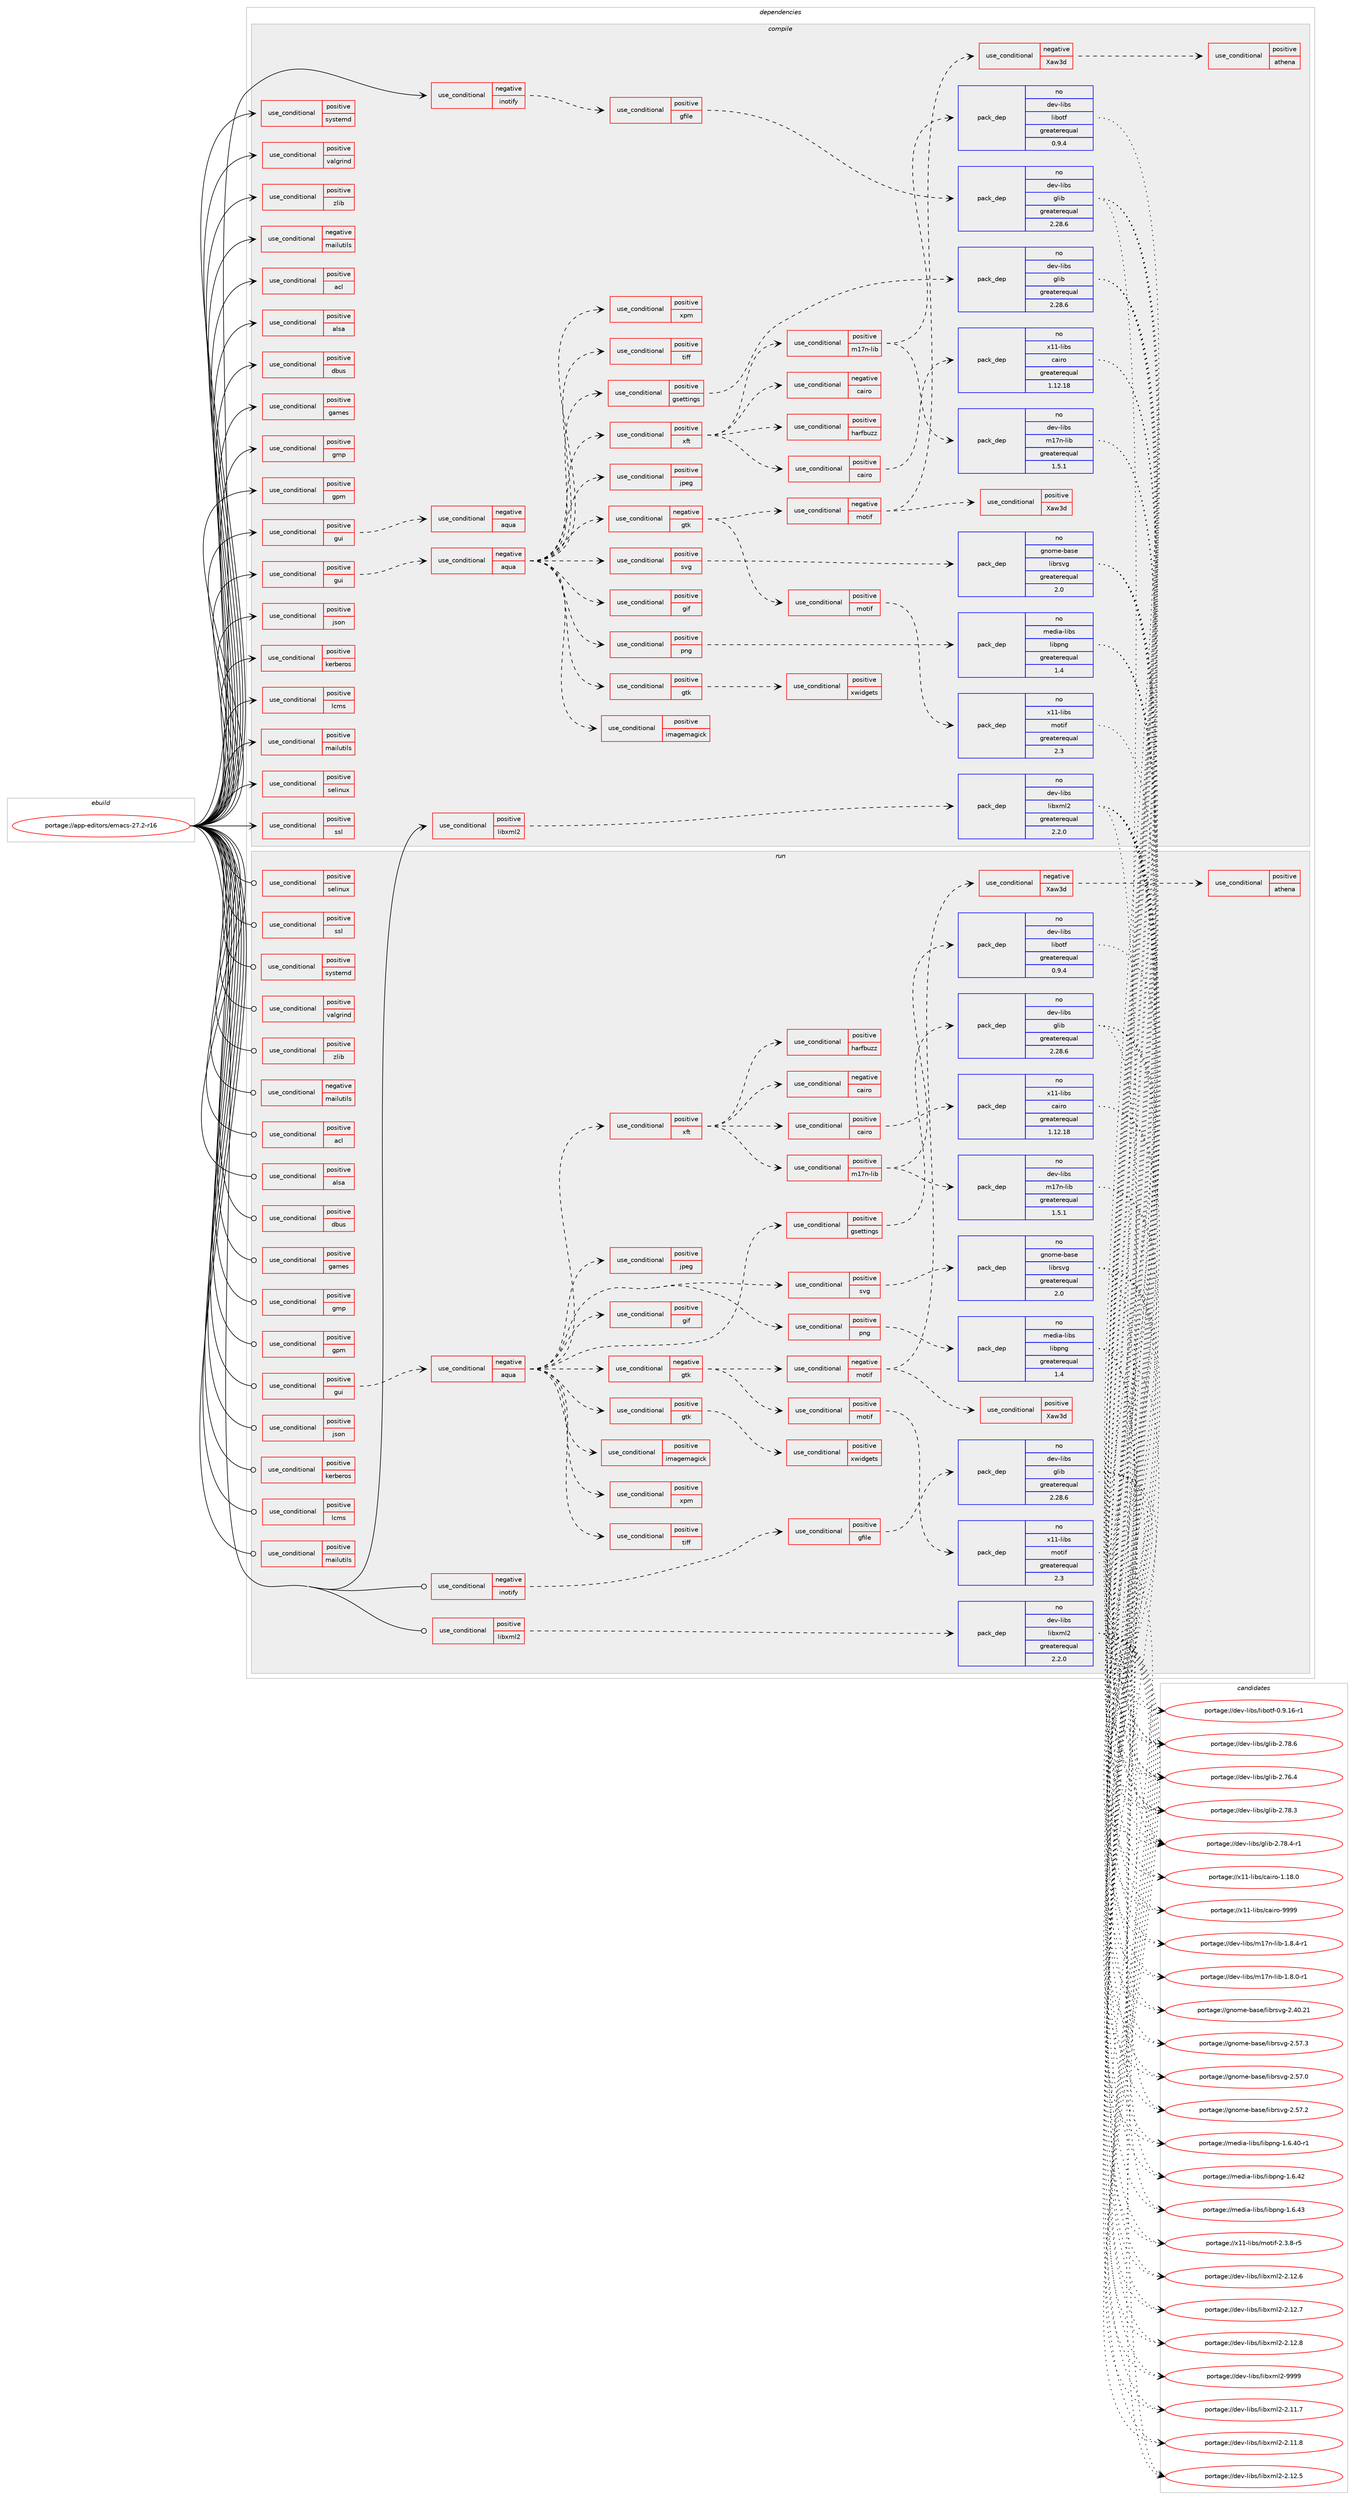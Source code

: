digraph prolog {

# *************
# Graph options
# *************

newrank=true;
concentrate=true;
compound=true;
graph [rankdir=LR,fontname=Helvetica,fontsize=10,ranksep=1.5];#, ranksep=2.5, nodesep=0.2];
edge  [arrowhead=vee];
node  [fontname=Helvetica,fontsize=10];

# **********
# The ebuild
# **********

subgraph cluster_leftcol {
color=gray;
rank=same;
label=<<i>ebuild</i>>;
id [label="portage://app-editors/emacs-27.2-r16", color=red, width=4, href="../app-editors/emacs-27.2-r16.svg"];
}

# ****************
# The dependencies
# ****************

subgraph cluster_midcol {
color=gray;
label=<<i>dependencies</i>>;
subgraph cluster_compile {
fillcolor="#eeeeee";
style=filled;
label=<<i>compile</i>>;
subgraph cond3984 {
dependency6492 [label=<<TABLE BORDER="0" CELLBORDER="1" CELLSPACING="0" CELLPADDING="4"><TR><TD ROWSPAN="3" CELLPADDING="10">use_conditional</TD></TR><TR><TD>negative</TD></TR><TR><TD>inotify</TD></TR></TABLE>>, shape=none, color=red];
subgraph cond3985 {
dependency6493 [label=<<TABLE BORDER="0" CELLBORDER="1" CELLSPACING="0" CELLPADDING="4"><TR><TD ROWSPAN="3" CELLPADDING="10">use_conditional</TD></TR><TR><TD>positive</TD></TR><TR><TD>gfile</TD></TR></TABLE>>, shape=none, color=red];
subgraph pack2416 {
dependency6494 [label=<<TABLE BORDER="0" CELLBORDER="1" CELLSPACING="0" CELLPADDING="4" WIDTH="220"><TR><TD ROWSPAN="6" CELLPADDING="30">pack_dep</TD></TR><TR><TD WIDTH="110">no</TD></TR><TR><TD>dev-libs</TD></TR><TR><TD>glib</TD></TR><TR><TD>greaterequal</TD></TR><TR><TD>2.28.6</TD></TR></TABLE>>, shape=none, color=blue];
}
dependency6493:e -> dependency6494:w [weight=20,style="dashed",arrowhead="vee"];
}
dependency6492:e -> dependency6493:w [weight=20,style="dashed",arrowhead="vee"];
}
id:e -> dependency6492:w [weight=20,style="solid",arrowhead="vee"];
subgraph cond3986 {
dependency6495 [label=<<TABLE BORDER="0" CELLBORDER="1" CELLSPACING="0" CELLPADDING="4"><TR><TD ROWSPAN="3" CELLPADDING="10">use_conditional</TD></TR><TR><TD>negative</TD></TR><TR><TD>mailutils</TD></TR></TABLE>>, shape=none, color=red];
# *** BEGIN UNKNOWN DEPENDENCY TYPE (TODO) ***
# dependency6495 -> package_dependency(portage://app-editors/emacs-27.2-r16,install,no,acct-group,mail,none,[,,],[],[])
# *** END UNKNOWN DEPENDENCY TYPE (TODO) ***

# *** BEGIN UNKNOWN DEPENDENCY TYPE (TODO) ***
# dependency6495 -> package_dependency(portage://app-editors/emacs-27.2-r16,install,no,net-libs,liblockfile,none,[,,],[],[])
# *** END UNKNOWN DEPENDENCY TYPE (TODO) ***

}
id:e -> dependency6495:w [weight=20,style="solid",arrowhead="vee"];
subgraph cond3987 {
dependency6496 [label=<<TABLE BORDER="0" CELLBORDER="1" CELLSPACING="0" CELLPADDING="4"><TR><TD ROWSPAN="3" CELLPADDING="10">use_conditional</TD></TR><TR><TD>positive</TD></TR><TR><TD>acl</TD></TR></TABLE>>, shape=none, color=red];
# *** BEGIN UNKNOWN DEPENDENCY TYPE (TODO) ***
# dependency6496 -> package_dependency(portage://app-editors/emacs-27.2-r16,install,no,virtual,acl,none,[,,],[],[])
# *** END UNKNOWN DEPENDENCY TYPE (TODO) ***

}
id:e -> dependency6496:w [weight=20,style="solid",arrowhead="vee"];
subgraph cond3988 {
dependency6497 [label=<<TABLE BORDER="0" CELLBORDER="1" CELLSPACING="0" CELLPADDING="4"><TR><TD ROWSPAN="3" CELLPADDING="10">use_conditional</TD></TR><TR><TD>positive</TD></TR><TR><TD>alsa</TD></TR></TABLE>>, shape=none, color=red];
# *** BEGIN UNKNOWN DEPENDENCY TYPE (TODO) ***
# dependency6497 -> package_dependency(portage://app-editors/emacs-27.2-r16,install,no,media-libs,alsa-lib,none,[,,],[],[])
# *** END UNKNOWN DEPENDENCY TYPE (TODO) ***

}
id:e -> dependency6497:w [weight=20,style="solid",arrowhead="vee"];
subgraph cond3989 {
dependency6498 [label=<<TABLE BORDER="0" CELLBORDER="1" CELLSPACING="0" CELLPADDING="4"><TR><TD ROWSPAN="3" CELLPADDING="10">use_conditional</TD></TR><TR><TD>positive</TD></TR><TR><TD>dbus</TD></TR></TABLE>>, shape=none, color=red];
# *** BEGIN UNKNOWN DEPENDENCY TYPE (TODO) ***
# dependency6498 -> package_dependency(portage://app-editors/emacs-27.2-r16,install,no,sys-apps,dbus,none,[,,],[],[])
# *** END UNKNOWN DEPENDENCY TYPE (TODO) ***

}
id:e -> dependency6498:w [weight=20,style="solid",arrowhead="vee"];
subgraph cond3990 {
dependency6499 [label=<<TABLE BORDER="0" CELLBORDER="1" CELLSPACING="0" CELLPADDING="4"><TR><TD ROWSPAN="3" CELLPADDING="10">use_conditional</TD></TR><TR><TD>positive</TD></TR><TR><TD>games</TD></TR></TABLE>>, shape=none, color=red];
# *** BEGIN UNKNOWN DEPENDENCY TYPE (TODO) ***
# dependency6499 -> package_dependency(portage://app-editors/emacs-27.2-r16,install,no,acct-group,gamestat,none,[,,],[],[])
# *** END UNKNOWN DEPENDENCY TYPE (TODO) ***

}
id:e -> dependency6499:w [weight=20,style="solid",arrowhead="vee"];
subgraph cond3991 {
dependency6500 [label=<<TABLE BORDER="0" CELLBORDER="1" CELLSPACING="0" CELLPADDING="4"><TR><TD ROWSPAN="3" CELLPADDING="10">use_conditional</TD></TR><TR><TD>positive</TD></TR><TR><TD>gmp</TD></TR></TABLE>>, shape=none, color=red];
# *** BEGIN UNKNOWN DEPENDENCY TYPE (TODO) ***
# dependency6500 -> package_dependency(portage://app-editors/emacs-27.2-r16,install,no,dev-libs,gmp,none,[,,],[slot(0),equal],[])
# *** END UNKNOWN DEPENDENCY TYPE (TODO) ***

}
id:e -> dependency6500:w [weight=20,style="solid",arrowhead="vee"];
subgraph cond3992 {
dependency6501 [label=<<TABLE BORDER="0" CELLBORDER="1" CELLSPACING="0" CELLPADDING="4"><TR><TD ROWSPAN="3" CELLPADDING="10">use_conditional</TD></TR><TR><TD>positive</TD></TR><TR><TD>gpm</TD></TR></TABLE>>, shape=none, color=red];
# *** BEGIN UNKNOWN DEPENDENCY TYPE (TODO) ***
# dependency6501 -> package_dependency(portage://app-editors/emacs-27.2-r16,install,no,sys-libs,gpm,none,[,,],[],[])
# *** END UNKNOWN DEPENDENCY TYPE (TODO) ***

}
id:e -> dependency6501:w [weight=20,style="solid",arrowhead="vee"];
subgraph cond3993 {
dependency6502 [label=<<TABLE BORDER="0" CELLBORDER="1" CELLSPACING="0" CELLPADDING="4"><TR><TD ROWSPAN="3" CELLPADDING="10">use_conditional</TD></TR><TR><TD>positive</TD></TR><TR><TD>gui</TD></TR></TABLE>>, shape=none, color=red];
subgraph cond3994 {
dependency6503 [label=<<TABLE BORDER="0" CELLBORDER="1" CELLSPACING="0" CELLPADDING="4"><TR><TD ROWSPAN="3" CELLPADDING="10">use_conditional</TD></TR><TR><TD>negative</TD></TR><TR><TD>aqua</TD></TR></TABLE>>, shape=none, color=red];
# *** BEGIN UNKNOWN DEPENDENCY TYPE (TODO) ***
# dependency6503 -> package_dependency(portage://app-editors/emacs-27.2-r16,install,no,x11-base,xorg-proto,none,[,,],[],[])
# *** END UNKNOWN DEPENDENCY TYPE (TODO) ***

}
dependency6502:e -> dependency6503:w [weight=20,style="dashed",arrowhead="vee"];
}
id:e -> dependency6502:w [weight=20,style="solid",arrowhead="vee"];
subgraph cond3995 {
dependency6504 [label=<<TABLE BORDER="0" CELLBORDER="1" CELLSPACING="0" CELLPADDING="4"><TR><TD ROWSPAN="3" CELLPADDING="10">use_conditional</TD></TR><TR><TD>positive</TD></TR><TR><TD>gui</TD></TR></TABLE>>, shape=none, color=red];
subgraph cond3996 {
dependency6505 [label=<<TABLE BORDER="0" CELLBORDER="1" CELLSPACING="0" CELLPADDING="4"><TR><TD ROWSPAN="3" CELLPADDING="10">use_conditional</TD></TR><TR><TD>negative</TD></TR><TR><TD>aqua</TD></TR></TABLE>>, shape=none, color=red];
# *** BEGIN UNKNOWN DEPENDENCY TYPE (TODO) ***
# dependency6505 -> package_dependency(portage://app-editors/emacs-27.2-r16,install,no,x11-libs,libICE,none,[,,],[],[])
# *** END UNKNOWN DEPENDENCY TYPE (TODO) ***

# *** BEGIN UNKNOWN DEPENDENCY TYPE (TODO) ***
# dependency6505 -> package_dependency(portage://app-editors/emacs-27.2-r16,install,no,x11-libs,libSM,none,[,,],[],[])
# *** END UNKNOWN DEPENDENCY TYPE (TODO) ***

# *** BEGIN UNKNOWN DEPENDENCY TYPE (TODO) ***
# dependency6505 -> package_dependency(portage://app-editors/emacs-27.2-r16,install,no,x11-libs,libX11,none,[,,],[],[])
# *** END UNKNOWN DEPENDENCY TYPE (TODO) ***

# *** BEGIN UNKNOWN DEPENDENCY TYPE (TODO) ***
# dependency6505 -> package_dependency(portage://app-editors/emacs-27.2-r16,install,no,x11-libs,libXext,none,[,,],[],[])
# *** END UNKNOWN DEPENDENCY TYPE (TODO) ***

# *** BEGIN UNKNOWN DEPENDENCY TYPE (TODO) ***
# dependency6505 -> package_dependency(portage://app-editors/emacs-27.2-r16,install,no,x11-libs,libXfixes,none,[,,],[],[])
# *** END UNKNOWN DEPENDENCY TYPE (TODO) ***

# *** BEGIN UNKNOWN DEPENDENCY TYPE (TODO) ***
# dependency6505 -> package_dependency(portage://app-editors/emacs-27.2-r16,install,no,x11-libs,libXinerama,none,[,,],[],[])
# *** END UNKNOWN DEPENDENCY TYPE (TODO) ***

# *** BEGIN UNKNOWN DEPENDENCY TYPE (TODO) ***
# dependency6505 -> package_dependency(portage://app-editors/emacs-27.2-r16,install,no,x11-libs,libXrandr,none,[,,],[],[])
# *** END UNKNOWN DEPENDENCY TYPE (TODO) ***

# *** BEGIN UNKNOWN DEPENDENCY TYPE (TODO) ***
# dependency6505 -> package_dependency(portage://app-editors/emacs-27.2-r16,install,no,x11-libs,libxcb,none,[,,],[],[])
# *** END UNKNOWN DEPENDENCY TYPE (TODO) ***

# *** BEGIN UNKNOWN DEPENDENCY TYPE (TODO) ***
# dependency6505 -> package_dependency(portage://app-editors/emacs-27.2-r16,install,no,x11-misc,xbitmaps,none,[,,],[],[])
# *** END UNKNOWN DEPENDENCY TYPE (TODO) ***

subgraph cond3997 {
dependency6506 [label=<<TABLE BORDER="0" CELLBORDER="1" CELLSPACING="0" CELLPADDING="4"><TR><TD ROWSPAN="3" CELLPADDING="10">use_conditional</TD></TR><TR><TD>positive</TD></TR><TR><TD>gsettings</TD></TR></TABLE>>, shape=none, color=red];
subgraph pack2417 {
dependency6507 [label=<<TABLE BORDER="0" CELLBORDER="1" CELLSPACING="0" CELLPADDING="4" WIDTH="220"><TR><TD ROWSPAN="6" CELLPADDING="30">pack_dep</TD></TR><TR><TD WIDTH="110">no</TD></TR><TR><TD>dev-libs</TD></TR><TR><TD>glib</TD></TR><TR><TD>greaterequal</TD></TR><TR><TD>2.28.6</TD></TR></TABLE>>, shape=none, color=blue];
}
dependency6506:e -> dependency6507:w [weight=20,style="dashed",arrowhead="vee"];
}
dependency6505:e -> dependency6506:w [weight=20,style="dashed",arrowhead="vee"];
subgraph cond3998 {
dependency6508 [label=<<TABLE BORDER="0" CELLBORDER="1" CELLSPACING="0" CELLPADDING="4"><TR><TD ROWSPAN="3" CELLPADDING="10">use_conditional</TD></TR><TR><TD>positive</TD></TR><TR><TD>gif</TD></TR></TABLE>>, shape=none, color=red];
# *** BEGIN UNKNOWN DEPENDENCY TYPE (TODO) ***
# dependency6508 -> package_dependency(portage://app-editors/emacs-27.2-r16,install,no,media-libs,giflib,none,[,,],[slot(0),equal],[])
# *** END UNKNOWN DEPENDENCY TYPE (TODO) ***

}
dependency6505:e -> dependency6508:w [weight=20,style="dashed",arrowhead="vee"];
subgraph cond3999 {
dependency6509 [label=<<TABLE BORDER="0" CELLBORDER="1" CELLSPACING="0" CELLPADDING="4"><TR><TD ROWSPAN="3" CELLPADDING="10">use_conditional</TD></TR><TR><TD>positive</TD></TR><TR><TD>jpeg</TD></TR></TABLE>>, shape=none, color=red];
# *** BEGIN UNKNOWN DEPENDENCY TYPE (TODO) ***
# dependency6509 -> package_dependency(portage://app-editors/emacs-27.2-r16,install,no,media-libs,libjpeg-turbo,none,[,,],[slot(0),equal],[])
# *** END UNKNOWN DEPENDENCY TYPE (TODO) ***

}
dependency6505:e -> dependency6509:w [weight=20,style="dashed",arrowhead="vee"];
subgraph cond4000 {
dependency6510 [label=<<TABLE BORDER="0" CELLBORDER="1" CELLSPACING="0" CELLPADDING="4"><TR><TD ROWSPAN="3" CELLPADDING="10">use_conditional</TD></TR><TR><TD>positive</TD></TR><TR><TD>png</TD></TR></TABLE>>, shape=none, color=red];
subgraph pack2418 {
dependency6511 [label=<<TABLE BORDER="0" CELLBORDER="1" CELLSPACING="0" CELLPADDING="4" WIDTH="220"><TR><TD ROWSPAN="6" CELLPADDING="30">pack_dep</TD></TR><TR><TD WIDTH="110">no</TD></TR><TR><TD>media-libs</TD></TR><TR><TD>libpng</TD></TR><TR><TD>greaterequal</TD></TR><TR><TD>1.4</TD></TR></TABLE>>, shape=none, color=blue];
}
dependency6510:e -> dependency6511:w [weight=20,style="dashed",arrowhead="vee"];
}
dependency6505:e -> dependency6510:w [weight=20,style="dashed",arrowhead="vee"];
subgraph cond4001 {
dependency6512 [label=<<TABLE BORDER="0" CELLBORDER="1" CELLSPACING="0" CELLPADDING="4"><TR><TD ROWSPAN="3" CELLPADDING="10">use_conditional</TD></TR><TR><TD>positive</TD></TR><TR><TD>svg</TD></TR></TABLE>>, shape=none, color=red];
subgraph pack2419 {
dependency6513 [label=<<TABLE BORDER="0" CELLBORDER="1" CELLSPACING="0" CELLPADDING="4" WIDTH="220"><TR><TD ROWSPAN="6" CELLPADDING="30">pack_dep</TD></TR><TR><TD WIDTH="110">no</TD></TR><TR><TD>gnome-base</TD></TR><TR><TD>librsvg</TD></TR><TR><TD>greaterequal</TD></TR><TR><TD>2.0</TD></TR></TABLE>>, shape=none, color=blue];
}
dependency6512:e -> dependency6513:w [weight=20,style="dashed",arrowhead="vee"];
}
dependency6505:e -> dependency6512:w [weight=20,style="dashed",arrowhead="vee"];
subgraph cond4002 {
dependency6514 [label=<<TABLE BORDER="0" CELLBORDER="1" CELLSPACING="0" CELLPADDING="4"><TR><TD ROWSPAN="3" CELLPADDING="10">use_conditional</TD></TR><TR><TD>positive</TD></TR><TR><TD>tiff</TD></TR></TABLE>>, shape=none, color=red];
# *** BEGIN UNKNOWN DEPENDENCY TYPE (TODO) ***
# dependency6514 -> package_dependency(portage://app-editors/emacs-27.2-r16,install,no,media-libs,tiff,none,[,,],any_same_slot,[])
# *** END UNKNOWN DEPENDENCY TYPE (TODO) ***

}
dependency6505:e -> dependency6514:w [weight=20,style="dashed",arrowhead="vee"];
subgraph cond4003 {
dependency6515 [label=<<TABLE BORDER="0" CELLBORDER="1" CELLSPACING="0" CELLPADDING="4"><TR><TD ROWSPAN="3" CELLPADDING="10">use_conditional</TD></TR><TR><TD>positive</TD></TR><TR><TD>xpm</TD></TR></TABLE>>, shape=none, color=red];
# *** BEGIN UNKNOWN DEPENDENCY TYPE (TODO) ***
# dependency6515 -> package_dependency(portage://app-editors/emacs-27.2-r16,install,no,x11-libs,libXpm,none,[,,],[],[])
# *** END UNKNOWN DEPENDENCY TYPE (TODO) ***

}
dependency6505:e -> dependency6515:w [weight=20,style="dashed",arrowhead="vee"];
subgraph cond4004 {
dependency6516 [label=<<TABLE BORDER="0" CELLBORDER="1" CELLSPACING="0" CELLPADDING="4"><TR><TD ROWSPAN="3" CELLPADDING="10">use_conditional</TD></TR><TR><TD>positive</TD></TR><TR><TD>imagemagick</TD></TR></TABLE>>, shape=none, color=red];
# *** BEGIN UNKNOWN DEPENDENCY TYPE (TODO) ***
# dependency6516 -> package_dependency(portage://app-editors/emacs-27.2-r16,install,no,media-gfx,imagemagick,none,[,,],[slot(0),equal],[use(optenable(jpeg),none),use(optenable(png),none),use(optenable(svg),none),use(optenable(tiff),none)])
# *** END UNKNOWN DEPENDENCY TYPE (TODO) ***

}
dependency6505:e -> dependency6516:w [weight=20,style="dashed",arrowhead="vee"];
subgraph cond4005 {
dependency6517 [label=<<TABLE BORDER="0" CELLBORDER="1" CELLSPACING="0" CELLPADDING="4"><TR><TD ROWSPAN="3" CELLPADDING="10">use_conditional</TD></TR><TR><TD>positive</TD></TR><TR><TD>xft</TD></TR></TABLE>>, shape=none, color=red];
# *** BEGIN UNKNOWN DEPENDENCY TYPE (TODO) ***
# dependency6517 -> package_dependency(portage://app-editors/emacs-27.2-r16,install,no,media-libs,fontconfig,none,[,,],[],[])
# *** END UNKNOWN DEPENDENCY TYPE (TODO) ***

# *** BEGIN UNKNOWN DEPENDENCY TYPE (TODO) ***
# dependency6517 -> package_dependency(portage://app-editors/emacs-27.2-r16,install,no,media-libs,freetype,none,[,,],[],[])
# *** END UNKNOWN DEPENDENCY TYPE (TODO) ***

# *** BEGIN UNKNOWN DEPENDENCY TYPE (TODO) ***
# dependency6517 -> package_dependency(portage://app-editors/emacs-27.2-r16,install,no,x11-libs,libXrender,none,[,,],[],[])
# *** END UNKNOWN DEPENDENCY TYPE (TODO) ***

subgraph cond4006 {
dependency6518 [label=<<TABLE BORDER="0" CELLBORDER="1" CELLSPACING="0" CELLPADDING="4"><TR><TD ROWSPAN="3" CELLPADDING="10">use_conditional</TD></TR><TR><TD>positive</TD></TR><TR><TD>cairo</TD></TR></TABLE>>, shape=none, color=red];
subgraph pack2420 {
dependency6519 [label=<<TABLE BORDER="0" CELLBORDER="1" CELLSPACING="0" CELLPADDING="4" WIDTH="220"><TR><TD ROWSPAN="6" CELLPADDING="30">pack_dep</TD></TR><TR><TD WIDTH="110">no</TD></TR><TR><TD>x11-libs</TD></TR><TR><TD>cairo</TD></TR><TR><TD>greaterequal</TD></TR><TR><TD>1.12.18</TD></TR></TABLE>>, shape=none, color=blue];
}
dependency6518:e -> dependency6519:w [weight=20,style="dashed",arrowhead="vee"];
}
dependency6517:e -> dependency6518:w [weight=20,style="dashed",arrowhead="vee"];
subgraph cond4007 {
dependency6520 [label=<<TABLE BORDER="0" CELLBORDER="1" CELLSPACING="0" CELLPADDING="4"><TR><TD ROWSPAN="3" CELLPADDING="10">use_conditional</TD></TR><TR><TD>negative</TD></TR><TR><TD>cairo</TD></TR></TABLE>>, shape=none, color=red];
# *** BEGIN UNKNOWN DEPENDENCY TYPE (TODO) ***
# dependency6520 -> package_dependency(portage://app-editors/emacs-27.2-r16,install,no,x11-libs,libXft,none,[,,],[],[])
# *** END UNKNOWN DEPENDENCY TYPE (TODO) ***

}
dependency6517:e -> dependency6520:w [weight=20,style="dashed",arrowhead="vee"];
subgraph cond4008 {
dependency6521 [label=<<TABLE BORDER="0" CELLBORDER="1" CELLSPACING="0" CELLPADDING="4"><TR><TD ROWSPAN="3" CELLPADDING="10">use_conditional</TD></TR><TR><TD>positive</TD></TR><TR><TD>harfbuzz</TD></TR></TABLE>>, shape=none, color=red];
# *** BEGIN UNKNOWN DEPENDENCY TYPE (TODO) ***
# dependency6521 -> package_dependency(portage://app-editors/emacs-27.2-r16,install,no,media-libs,harfbuzz,none,[,,],[slot(0),equal],[])
# *** END UNKNOWN DEPENDENCY TYPE (TODO) ***

}
dependency6517:e -> dependency6521:w [weight=20,style="dashed",arrowhead="vee"];
subgraph cond4009 {
dependency6522 [label=<<TABLE BORDER="0" CELLBORDER="1" CELLSPACING="0" CELLPADDING="4"><TR><TD ROWSPAN="3" CELLPADDING="10">use_conditional</TD></TR><TR><TD>positive</TD></TR><TR><TD>m17n-lib</TD></TR></TABLE>>, shape=none, color=red];
subgraph pack2421 {
dependency6523 [label=<<TABLE BORDER="0" CELLBORDER="1" CELLSPACING="0" CELLPADDING="4" WIDTH="220"><TR><TD ROWSPAN="6" CELLPADDING="30">pack_dep</TD></TR><TR><TD WIDTH="110">no</TD></TR><TR><TD>dev-libs</TD></TR><TR><TD>libotf</TD></TR><TR><TD>greaterequal</TD></TR><TR><TD>0.9.4</TD></TR></TABLE>>, shape=none, color=blue];
}
dependency6522:e -> dependency6523:w [weight=20,style="dashed",arrowhead="vee"];
subgraph pack2422 {
dependency6524 [label=<<TABLE BORDER="0" CELLBORDER="1" CELLSPACING="0" CELLPADDING="4" WIDTH="220"><TR><TD ROWSPAN="6" CELLPADDING="30">pack_dep</TD></TR><TR><TD WIDTH="110">no</TD></TR><TR><TD>dev-libs</TD></TR><TR><TD>m17n-lib</TD></TR><TR><TD>greaterequal</TD></TR><TR><TD>1.5.1</TD></TR></TABLE>>, shape=none, color=blue];
}
dependency6522:e -> dependency6524:w [weight=20,style="dashed",arrowhead="vee"];
}
dependency6517:e -> dependency6522:w [weight=20,style="dashed",arrowhead="vee"];
}
dependency6505:e -> dependency6517:w [weight=20,style="dashed",arrowhead="vee"];
subgraph cond4010 {
dependency6525 [label=<<TABLE BORDER="0" CELLBORDER="1" CELLSPACING="0" CELLPADDING="4"><TR><TD ROWSPAN="3" CELLPADDING="10">use_conditional</TD></TR><TR><TD>positive</TD></TR><TR><TD>gtk</TD></TR></TABLE>>, shape=none, color=red];
# *** BEGIN UNKNOWN DEPENDENCY TYPE (TODO) ***
# dependency6525 -> package_dependency(portage://app-editors/emacs-27.2-r16,install,no,x11-libs,gtk+,none,[,,],[slot(3)],[])
# *** END UNKNOWN DEPENDENCY TYPE (TODO) ***

subgraph cond4011 {
dependency6526 [label=<<TABLE BORDER="0" CELLBORDER="1" CELLSPACING="0" CELLPADDING="4"><TR><TD ROWSPAN="3" CELLPADDING="10">use_conditional</TD></TR><TR><TD>positive</TD></TR><TR><TD>xwidgets</TD></TR></TABLE>>, shape=none, color=red];
# *** BEGIN UNKNOWN DEPENDENCY TYPE (TODO) ***
# dependency6526 -> package_dependency(portage://app-editors/emacs-27.2-r16,install,no,net-libs,webkit-gtk,none,[,,],[slot(4.1),equal],[])
# *** END UNKNOWN DEPENDENCY TYPE (TODO) ***

# *** BEGIN UNKNOWN DEPENDENCY TYPE (TODO) ***
# dependency6526 -> package_dependency(portage://app-editors/emacs-27.2-r16,install,no,x11-libs,libXcomposite,none,[,,],[],[])
# *** END UNKNOWN DEPENDENCY TYPE (TODO) ***

}
dependency6525:e -> dependency6526:w [weight=20,style="dashed",arrowhead="vee"];
}
dependency6505:e -> dependency6525:w [weight=20,style="dashed",arrowhead="vee"];
subgraph cond4012 {
dependency6527 [label=<<TABLE BORDER="0" CELLBORDER="1" CELLSPACING="0" CELLPADDING="4"><TR><TD ROWSPAN="3" CELLPADDING="10">use_conditional</TD></TR><TR><TD>negative</TD></TR><TR><TD>gtk</TD></TR></TABLE>>, shape=none, color=red];
subgraph cond4013 {
dependency6528 [label=<<TABLE BORDER="0" CELLBORDER="1" CELLSPACING="0" CELLPADDING="4"><TR><TD ROWSPAN="3" CELLPADDING="10">use_conditional</TD></TR><TR><TD>positive</TD></TR><TR><TD>motif</TD></TR></TABLE>>, shape=none, color=red];
subgraph pack2423 {
dependency6529 [label=<<TABLE BORDER="0" CELLBORDER="1" CELLSPACING="0" CELLPADDING="4" WIDTH="220"><TR><TD ROWSPAN="6" CELLPADDING="30">pack_dep</TD></TR><TR><TD WIDTH="110">no</TD></TR><TR><TD>x11-libs</TD></TR><TR><TD>motif</TD></TR><TR><TD>greaterequal</TD></TR><TR><TD>2.3</TD></TR></TABLE>>, shape=none, color=blue];
}
dependency6528:e -> dependency6529:w [weight=20,style="dashed",arrowhead="vee"];
# *** BEGIN UNKNOWN DEPENDENCY TYPE (TODO) ***
# dependency6528 -> package_dependency(portage://app-editors/emacs-27.2-r16,install,no,x11-libs,libXpm,none,[,,],[],[])
# *** END UNKNOWN DEPENDENCY TYPE (TODO) ***

# *** BEGIN UNKNOWN DEPENDENCY TYPE (TODO) ***
# dependency6528 -> package_dependency(portage://app-editors/emacs-27.2-r16,install,no,x11-libs,libXmu,none,[,,],[],[])
# *** END UNKNOWN DEPENDENCY TYPE (TODO) ***

# *** BEGIN UNKNOWN DEPENDENCY TYPE (TODO) ***
# dependency6528 -> package_dependency(portage://app-editors/emacs-27.2-r16,install,no,x11-libs,libXt,none,[,,],[],[])
# *** END UNKNOWN DEPENDENCY TYPE (TODO) ***

}
dependency6527:e -> dependency6528:w [weight=20,style="dashed",arrowhead="vee"];
subgraph cond4014 {
dependency6530 [label=<<TABLE BORDER="0" CELLBORDER="1" CELLSPACING="0" CELLPADDING="4"><TR><TD ROWSPAN="3" CELLPADDING="10">use_conditional</TD></TR><TR><TD>negative</TD></TR><TR><TD>motif</TD></TR></TABLE>>, shape=none, color=red];
subgraph cond4015 {
dependency6531 [label=<<TABLE BORDER="0" CELLBORDER="1" CELLSPACING="0" CELLPADDING="4"><TR><TD ROWSPAN="3" CELLPADDING="10">use_conditional</TD></TR><TR><TD>positive</TD></TR><TR><TD>Xaw3d</TD></TR></TABLE>>, shape=none, color=red];
# *** BEGIN UNKNOWN DEPENDENCY TYPE (TODO) ***
# dependency6531 -> package_dependency(portage://app-editors/emacs-27.2-r16,install,no,x11-libs,libXaw3d,none,[,,],[],[])
# *** END UNKNOWN DEPENDENCY TYPE (TODO) ***

# *** BEGIN UNKNOWN DEPENDENCY TYPE (TODO) ***
# dependency6531 -> package_dependency(portage://app-editors/emacs-27.2-r16,install,no,x11-libs,libXmu,none,[,,],[],[])
# *** END UNKNOWN DEPENDENCY TYPE (TODO) ***

# *** BEGIN UNKNOWN DEPENDENCY TYPE (TODO) ***
# dependency6531 -> package_dependency(portage://app-editors/emacs-27.2-r16,install,no,x11-libs,libXt,none,[,,],[],[])
# *** END UNKNOWN DEPENDENCY TYPE (TODO) ***

}
dependency6530:e -> dependency6531:w [weight=20,style="dashed",arrowhead="vee"];
subgraph cond4016 {
dependency6532 [label=<<TABLE BORDER="0" CELLBORDER="1" CELLSPACING="0" CELLPADDING="4"><TR><TD ROWSPAN="3" CELLPADDING="10">use_conditional</TD></TR><TR><TD>negative</TD></TR><TR><TD>Xaw3d</TD></TR></TABLE>>, shape=none, color=red];
subgraph cond4017 {
dependency6533 [label=<<TABLE BORDER="0" CELLBORDER="1" CELLSPACING="0" CELLPADDING="4"><TR><TD ROWSPAN="3" CELLPADDING="10">use_conditional</TD></TR><TR><TD>positive</TD></TR><TR><TD>athena</TD></TR></TABLE>>, shape=none, color=red];
# *** BEGIN UNKNOWN DEPENDENCY TYPE (TODO) ***
# dependency6533 -> package_dependency(portage://app-editors/emacs-27.2-r16,install,no,x11-libs,libXaw,none,[,,],[],[])
# *** END UNKNOWN DEPENDENCY TYPE (TODO) ***

# *** BEGIN UNKNOWN DEPENDENCY TYPE (TODO) ***
# dependency6533 -> package_dependency(portage://app-editors/emacs-27.2-r16,install,no,x11-libs,libXmu,none,[,,],[],[])
# *** END UNKNOWN DEPENDENCY TYPE (TODO) ***

# *** BEGIN UNKNOWN DEPENDENCY TYPE (TODO) ***
# dependency6533 -> package_dependency(portage://app-editors/emacs-27.2-r16,install,no,x11-libs,libXt,none,[,,],[],[])
# *** END UNKNOWN DEPENDENCY TYPE (TODO) ***

}
dependency6532:e -> dependency6533:w [weight=20,style="dashed",arrowhead="vee"];
}
dependency6530:e -> dependency6532:w [weight=20,style="dashed",arrowhead="vee"];
}
dependency6527:e -> dependency6530:w [weight=20,style="dashed",arrowhead="vee"];
}
dependency6505:e -> dependency6527:w [weight=20,style="dashed",arrowhead="vee"];
}
dependency6504:e -> dependency6505:w [weight=20,style="dashed",arrowhead="vee"];
}
id:e -> dependency6504:w [weight=20,style="solid",arrowhead="vee"];
subgraph cond4018 {
dependency6534 [label=<<TABLE BORDER="0" CELLBORDER="1" CELLSPACING="0" CELLPADDING="4"><TR><TD ROWSPAN="3" CELLPADDING="10">use_conditional</TD></TR><TR><TD>positive</TD></TR><TR><TD>json</TD></TR></TABLE>>, shape=none, color=red];
# *** BEGIN UNKNOWN DEPENDENCY TYPE (TODO) ***
# dependency6534 -> package_dependency(portage://app-editors/emacs-27.2-r16,install,no,dev-libs,jansson,none,[,,],any_same_slot,[])
# *** END UNKNOWN DEPENDENCY TYPE (TODO) ***

}
id:e -> dependency6534:w [weight=20,style="solid",arrowhead="vee"];
subgraph cond4019 {
dependency6535 [label=<<TABLE BORDER="0" CELLBORDER="1" CELLSPACING="0" CELLPADDING="4"><TR><TD ROWSPAN="3" CELLPADDING="10">use_conditional</TD></TR><TR><TD>positive</TD></TR><TR><TD>kerberos</TD></TR></TABLE>>, shape=none, color=red];
# *** BEGIN UNKNOWN DEPENDENCY TYPE (TODO) ***
# dependency6535 -> package_dependency(portage://app-editors/emacs-27.2-r16,install,no,virtual,krb5,none,[,,],[],[])
# *** END UNKNOWN DEPENDENCY TYPE (TODO) ***

}
id:e -> dependency6535:w [weight=20,style="solid",arrowhead="vee"];
subgraph cond4020 {
dependency6536 [label=<<TABLE BORDER="0" CELLBORDER="1" CELLSPACING="0" CELLPADDING="4"><TR><TD ROWSPAN="3" CELLPADDING="10">use_conditional</TD></TR><TR><TD>positive</TD></TR><TR><TD>lcms</TD></TR></TABLE>>, shape=none, color=red];
# *** BEGIN UNKNOWN DEPENDENCY TYPE (TODO) ***
# dependency6536 -> package_dependency(portage://app-editors/emacs-27.2-r16,install,no,media-libs,lcms,none,[,,],[slot(2)],[])
# *** END UNKNOWN DEPENDENCY TYPE (TODO) ***

}
id:e -> dependency6536:w [weight=20,style="solid",arrowhead="vee"];
subgraph cond4021 {
dependency6537 [label=<<TABLE BORDER="0" CELLBORDER="1" CELLSPACING="0" CELLPADDING="4"><TR><TD ROWSPAN="3" CELLPADDING="10">use_conditional</TD></TR><TR><TD>positive</TD></TR><TR><TD>libxml2</TD></TR></TABLE>>, shape=none, color=red];
subgraph pack2424 {
dependency6538 [label=<<TABLE BORDER="0" CELLBORDER="1" CELLSPACING="0" CELLPADDING="4" WIDTH="220"><TR><TD ROWSPAN="6" CELLPADDING="30">pack_dep</TD></TR><TR><TD WIDTH="110">no</TD></TR><TR><TD>dev-libs</TD></TR><TR><TD>libxml2</TD></TR><TR><TD>greaterequal</TD></TR><TR><TD>2.2.0</TD></TR></TABLE>>, shape=none, color=blue];
}
dependency6537:e -> dependency6538:w [weight=20,style="dashed",arrowhead="vee"];
}
id:e -> dependency6537:w [weight=20,style="solid",arrowhead="vee"];
subgraph cond4022 {
dependency6539 [label=<<TABLE BORDER="0" CELLBORDER="1" CELLSPACING="0" CELLPADDING="4"><TR><TD ROWSPAN="3" CELLPADDING="10">use_conditional</TD></TR><TR><TD>positive</TD></TR><TR><TD>mailutils</TD></TR></TABLE>>, shape=none, color=red];
# *** BEGIN UNKNOWN DEPENDENCY TYPE (TODO) ***
# dependency6539 -> package_dependency(portage://app-editors/emacs-27.2-r16,install,no,net-mail,mailutils,none,[,,],[],[use(enable(clients),none)])
# *** END UNKNOWN DEPENDENCY TYPE (TODO) ***

}
id:e -> dependency6539:w [weight=20,style="solid",arrowhead="vee"];
subgraph cond4023 {
dependency6540 [label=<<TABLE BORDER="0" CELLBORDER="1" CELLSPACING="0" CELLPADDING="4"><TR><TD ROWSPAN="3" CELLPADDING="10">use_conditional</TD></TR><TR><TD>positive</TD></TR><TR><TD>selinux</TD></TR></TABLE>>, shape=none, color=red];
# *** BEGIN UNKNOWN DEPENDENCY TYPE (TODO) ***
# dependency6540 -> package_dependency(portage://app-editors/emacs-27.2-r16,install,no,sys-libs,libselinux,none,[,,],[],[])
# *** END UNKNOWN DEPENDENCY TYPE (TODO) ***

}
id:e -> dependency6540:w [weight=20,style="solid",arrowhead="vee"];
subgraph cond4024 {
dependency6541 [label=<<TABLE BORDER="0" CELLBORDER="1" CELLSPACING="0" CELLPADDING="4"><TR><TD ROWSPAN="3" CELLPADDING="10">use_conditional</TD></TR><TR><TD>positive</TD></TR><TR><TD>ssl</TD></TR></TABLE>>, shape=none, color=red];
# *** BEGIN UNKNOWN DEPENDENCY TYPE (TODO) ***
# dependency6541 -> package_dependency(portage://app-editors/emacs-27.2-r16,install,no,net-libs,gnutls,none,[,,],[slot(0),equal],[])
# *** END UNKNOWN DEPENDENCY TYPE (TODO) ***

}
id:e -> dependency6541:w [weight=20,style="solid",arrowhead="vee"];
subgraph cond4025 {
dependency6542 [label=<<TABLE BORDER="0" CELLBORDER="1" CELLSPACING="0" CELLPADDING="4"><TR><TD ROWSPAN="3" CELLPADDING="10">use_conditional</TD></TR><TR><TD>positive</TD></TR><TR><TD>systemd</TD></TR></TABLE>>, shape=none, color=red];
# *** BEGIN UNKNOWN DEPENDENCY TYPE (TODO) ***
# dependency6542 -> package_dependency(portage://app-editors/emacs-27.2-r16,install,no,sys-apps,systemd,none,[,,],[],[])
# *** END UNKNOWN DEPENDENCY TYPE (TODO) ***

}
id:e -> dependency6542:w [weight=20,style="solid",arrowhead="vee"];
subgraph cond4026 {
dependency6543 [label=<<TABLE BORDER="0" CELLBORDER="1" CELLSPACING="0" CELLPADDING="4"><TR><TD ROWSPAN="3" CELLPADDING="10">use_conditional</TD></TR><TR><TD>positive</TD></TR><TR><TD>valgrind</TD></TR></TABLE>>, shape=none, color=red];
# *** BEGIN UNKNOWN DEPENDENCY TYPE (TODO) ***
# dependency6543 -> package_dependency(portage://app-editors/emacs-27.2-r16,install,no,dev-debug,valgrind,none,[,,],[],[])
# *** END UNKNOWN DEPENDENCY TYPE (TODO) ***

}
id:e -> dependency6543:w [weight=20,style="solid",arrowhead="vee"];
subgraph cond4027 {
dependency6544 [label=<<TABLE BORDER="0" CELLBORDER="1" CELLSPACING="0" CELLPADDING="4"><TR><TD ROWSPAN="3" CELLPADDING="10">use_conditional</TD></TR><TR><TD>positive</TD></TR><TR><TD>zlib</TD></TR></TABLE>>, shape=none, color=red];
# *** BEGIN UNKNOWN DEPENDENCY TYPE (TODO) ***
# dependency6544 -> package_dependency(portage://app-editors/emacs-27.2-r16,install,no,sys-libs,zlib,none,[,,],[],[])
# *** END UNKNOWN DEPENDENCY TYPE (TODO) ***

}
id:e -> dependency6544:w [weight=20,style="solid",arrowhead="vee"];
# *** BEGIN UNKNOWN DEPENDENCY TYPE (TODO) ***
# id -> package_dependency(portage://app-editors/emacs-27.2-r16,install,no,app-emacs,emacs-common,none,[,,],[],[use(optenable(games),none),use(optenable(gui),negative)])
# *** END UNKNOWN DEPENDENCY TYPE (TODO) ***

# *** BEGIN UNKNOWN DEPENDENCY TYPE (TODO) ***
# id -> package_dependency(portage://app-editors/emacs-27.2-r16,install,no,sys-libs,ncurses,none,[,,],[slot(0),equal],[])
# *** END UNKNOWN DEPENDENCY TYPE (TODO) ***

}
subgraph cluster_compileandrun {
fillcolor="#eeeeee";
style=filled;
label=<<i>compile and run</i>>;
}
subgraph cluster_run {
fillcolor="#eeeeee";
style=filled;
label=<<i>run</i>>;
subgraph cond4028 {
dependency6545 [label=<<TABLE BORDER="0" CELLBORDER="1" CELLSPACING="0" CELLPADDING="4"><TR><TD ROWSPAN="3" CELLPADDING="10">use_conditional</TD></TR><TR><TD>negative</TD></TR><TR><TD>inotify</TD></TR></TABLE>>, shape=none, color=red];
subgraph cond4029 {
dependency6546 [label=<<TABLE BORDER="0" CELLBORDER="1" CELLSPACING="0" CELLPADDING="4"><TR><TD ROWSPAN="3" CELLPADDING="10">use_conditional</TD></TR><TR><TD>positive</TD></TR><TR><TD>gfile</TD></TR></TABLE>>, shape=none, color=red];
subgraph pack2425 {
dependency6547 [label=<<TABLE BORDER="0" CELLBORDER="1" CELLSPACING="0" CELLPADDING="4" WIDTH="220"><TR><TD ROWSPAN="6" CELLPADDING="30">pack_dep</TD></TR><TR><TD WIDTH="110">no</TD></TR><TR><TD>dev-libs</TD></TR><TR><TD>glib</TD></TR><TR><TD>greaterequal</TD></TR><TR><TD>2.28.6</TD></TR></TABLE>>, shape=none, color=blue];
}
dependency6546:e -> dependency6547:w [weight=20,style="dashed",arrowhead="vee"];
}
dependency6545:e -> dependency6546:w [weight=20,style="dashed",arrowhead="vee"];
}
id:e -> dependency6545:w [weight=20,style="solid",arrowhead="odot"];
subgraph cond4030 {
dependency6548 [label=<<TABLE BORDER="0" CELLBORDER="1" CELLSPACING="0" CELLPADDING="4"><TR><TD ROWSPAN="3" CELLPADDING="10">use_conditional</TD></TR><TR><TD>negative</TD></TR><TR><TD>mailutils</TD></TR></TABLE>>, shape=none, color=red];
# *** BEGIN UNKNOWN DEPENDENCY TYPE (TODO) ***
# dependency6548 -> package_dependency(portage://app-editors/emacs-27.2-r16,run,no,acct-group,mail,none,[,,],[],[])
# *** END UNKNOWN DEPENDENCY TYPE (TODO) ***

# *** BEGIN UNKNOWN DEPENDENCY TYPE (TODO) ***
# dependency6548 -> package_dependency(portage://app-editors/emacs-27.2-r16,run,no,net-libs,liblockfile,none,[,,],[],[])
# *** END UNKNOWN DEPENDENCY TYPE (TODO) ***

}
id:e -> dependency6548:w [weight=20,style="solid",arrowhead="odot"];
subgraph cond4031 {
dependency6549 [label=<<TABLE BORDER="0" CELLBORDER="1" CELLSPACING="0" CELLPADDING="4"><TR><TD ROWSPAN="3" CELLPADDING="10">use_conditional</TD></TR><TR><TD>positive</TD></TR><TR><TD>acl</TD></TR></TABLE>>, shape=none, color=red];
# *** BEGIN UNKNOWN DEPENDENCY TYPE (TODO) ***
# dependency6549 -> package_dependency(portage://app-editors/emacs-27.2-r16,run,no,virtual,acl,none,[,,],[],[])
# *** END UNKNOWN DEPENDENCY TYPE (TODO) ***

}
id:e -> dependency6549:w [weight=20,style="solid",arrowhead="odot"];
subgraph cond4032 {
dependency6550 [label=<<TABLE BORDER="0" CELLBORDER="1" CELLSPACING="0" CELLPADDING="4"><TR><TD ROWSPAN="3" CELLPADDING="10">use_conditional</TD></TR><TR><TD>positive</TD></TR><TR><TD>alsa</TD></TR></TABLE>>, shape=none, color=red];
# *** BEGIN UNKNOWN DEPENDENCY TYPE (TODO) ***
# dependency6550 -> package_dependency(portage://app-editors/emacs-27.2-r16,run,no,media-libs,alsa-lib,none,[,,],[],[])
# *** END UNKNOWN DEPENDENCY TYPE (TODO) ***

}
id:e -> dependency6550:w [weight=20,style="solid",arrowhead="odot"];
subgraph cond4033 {
dependency6551 [label=<<TABLE BORDER="0" CELLBORDER="1" CELLSPACING="0" CELLPADDING="4"><TR><TD ROWSPAN="3" CELLPADDING="10">use_conditional</TD></TR><TR><TD>positive</TD></TR><TR><TD>dbus</TD></TR></TABLE>>, shape=none, color=red];
# *** BEGIN UNKNOWN DEPENDENCY TYPE (TODO) ***
# dependency6551 -> package_dependency(portage://app-editors/emacs-27.2-r16,run,no,sys-apps,dbus,none,[,,],[],[])
# *** END UNKNOWN DEPENDENCY TYPE (TODO) ***

}
id:e -> dependency6551:w [weight=20,style="solid",arrowhead="odot"];
subgraph cond4034 {
dependency6552 [label=<<TABLE BORDER="0" CELLBORDER="1" CELLSPACING="0" CELLPADDING="4"><TR><TD ROWSPAN="3" CELLPADDING="10">use_conditional</TD></TR><TR><TD>positive</TD></TR><TR><TD>games</TD></TR></TABLE>>, shape=none, color=red];
# *** BEGIN UNKNOWN DEPENDENCY TYPE (TODO) ***
# dependency6552 -> package_dependency(portage://app-editors/emacs-27.2-r16,run,no,acct-group,gamestat,none,[,,],[],[])
# *** END UNKNOWN DEPENDENCY TYPE (TODO) ***

}
id:e -> dependency6552:w [weight=20,style="solid",arrowhead="odot"];
subgraph cond4035 {
dependency6553 [label=<<TABLE BORDER="0" CELLBORDER="1" CELLSPACING="0" CELLPADDING="4"><TR><TD ROWSPAN="3" CELLPADDING="10">use_conditional</TD></TR><TR><TD>positive</TD></TR><TR><TD>gmp</TD></TR></TABLE>>, shape=none, color=red];
# *** BEGIN UNKNOWN DEPENDENCY TYPE (TODO) ***
# dependency6553 -> package_dependency(portage://app-editors/emacs-27.2-r16,run,no,dev-libs,gmp,none,[,,],[slot(0),equal],[])
# *** END UNKNOWN DEPENDENCY TYPE (TODO) ***

}
id:e -> dependency6553:w [weight=20,style="solid",arrowhead="odot"];
subgraph cond4036 {
dependency6554 [label=<<TABLE BORDER="0" CELLBORDER="1" CELLSPACING="0" CELLPADDING="4"><TR><TD ROWSPAN="3" CELLPADDING="10">use_conditional</TD></TR><TR><TD>positive</TD></TR><TR><TD>gpm</TD></TR></TABLE>>, shape=none, color=red];
# *** BEGIN UNKNOWN DEPENDENCY TYPE (TODO) ***
# dependency6554 -> package_dependency(portage://app-editors/emacs-27.2-r16,run,no,sys-libs,gpm,none,[,,],[],[])
# *** END UNKNOWN DEPENDENCY TYPE (TODO) ***

}
id:e -> dependency6554:w [weight=20,style="solid",arrowhead="odot"];
subgraph cond4037 {
dependency6555 [label=<<TABLE BORDER="0" CELLBORDER="1" CELLSPACING="0" CELLPADDING="4"><TR><TD ROWSPAN="3" CELLPADDING="10">use_conditional</TD></TR><TR><TD>positive</TD></TR><TR><TD>gui</TD></TR></TABLE>>, shape=none, color=red];
subgraph cond4038 {
dependency6556 [label=<<TABLE BORDER="0" CELLBORDER="1" CELLSPACING="0" CELLPADDING="4"><TR><TD ROWSPAN="3" CELLPADDING="10">use_conditional</TD></TR><TR><TD>negative</TD></TR><TR><TD>aqua</TD></TR></TABLE>>, shape=none, color=red];
# *** BEGIN UNKNOWN DEPENDENCY TYPE (TODO) ***
# dependency6556 -> package_dependency(portage://app-editors/emacs-27.2-r16,run,no,x11-libs,libICE,none,[,,],[],[])
# *** END UNKNOWN DEPENDENCY TYPE (TODO) ***

# *** BEGIN UNKNOWN DEPENDENCY TYPE (TODO) ***
# dependency6556 -> package_dependency(portage://app-editors/emacs-27.2-r16,run,no,x11-libs,libSM,none,[,,],[],[])
# *** END UNKNOWN DEPENDENCY TYPE (TODO) ***

# *** BEGIN UNKNOWN DEPENDENCY TYPE (TODO) ***
# dependency6556 -> package_dependency(portage://app-editors/emacs-27.2-r16,run,no,x11-libs,libX11,none,[,,],[],[])
# *** END UNKNOWN DEPENDENCY TYPE (TODO) ***

# *** BEGIN UNKNOWN DEPENDENCY TYPE (TODO) ***
# dependency6556 -> package_dependency(portage://app-editors/emacs-27.2-r16,run,no,x11-libs,libXext,none,[,,],[],[])
# *** END UNKNOWN DEPENDENCY TYPE (TODO) ***

# *** BEGIN UNKNOWN DEPENDENCY TYPE (TODO) ***
# dependency6556 -> package_dependency(portage://app-editors/emacs-27.2-r16,run,no,x11-libs,libXfixes,none,[,,],[],[])
# *** END UNKNOWN DEPENDENCY TYPE (TODO) ***

# *** BEGIN UNKNOWN DEPENDENCY TYPE (TODO) ***
# dependency6556 -> package_dependency(portage://app-editors/emacs-27.2-r16,run,no,x11-libs,libXinerama,none,[,,],[],[])
# *** END UNKNOWN DEPENDENCY TYPE (TODO) ***

# *** BEGIN UNKNOWN DEPENDENCY TYPE (TODO) ***
# dependency6556 -> package_dependency(portage://app-editors/emacs-27.2-r16,run,no,x11-libs,libXrandr,none,[,,],[],[])
# *** END UNKNOWN DEPENDENCY TYPE (TODO) ***

# *** BEGIN UNKNOWN DEPENDENCY TYPE (TODO) ***
# dependency6556 -> package_dependency(portage://app-editors/emacs-27.2-r16,run,no,x11-libs,libxcb,none,[,,],[],[])
# *** END UNKNOWN DEPENDENCY TYPE (TODO) ***

# *** BEGIN UNKNOWN DEPENDENCY TYPE (TODO) ***
# dependency6556 -> package_dependency(portage://app-editors/emacs-27.2-r16,run,no,x11-misc,xbitmaps,none,[,,],[],[])
# *** END UNKNOWN DEPENDENCY TYPE (TODO) ***

subgraph cond4039 {
dependency6557 [label=<<TABLE BORDER="0" CELLBORDER="1" CELLSPACING="0" CELLPADDING="4"><TR><TD ROWSPAN="3" CELLPADDING="10">use_conditional</TD></TR><TR><TD>positive</TD></TR><TR><TD>gsettings</TD></TR></TABLE>>, shape=none, color=red];
subgraph pack2426 {
dependency6558 [label=<<TABLE BORDER="0" CELLBORDER="1" CELLSPACING="0" CELLPADDING="4" WIDTH="220"><TR><TD ROWSPAN="6" CELLPADDING="30">pack_dep</TD></TR><TR><TD WIDTH="110">no</TD></TR><TR><TD>dev-libs</TD></TR><TR><TD>glib</TD></TR><TR><TD>greaterequal</TD></TR><TR><TD>2.28.6</TD></TR></TABLE>>, shape=none, color=blue];
}
dependency6557:e -> dependency6558:w [weight=20,style="dashed",arrowhead="vee"];
}
dependency6556:e -> dependency6557:w [weight=20,style="dashed",arrowhead="vee"];
subgraph cond4040 {
dependency6559 [label=<<TABLE BORDER="0" CELLBORDER="1" CELLSPACING="0" CELLPADDING="4"><TR><TD ROWSPAN="3" CELLPADDING="10">use_conditional</TD></TR><TR><TD>positive</TD></TR><TR><TD>gif</TD></TR></TABLE>>, shape=none, color=red];
# *** BEGIN UNKNOWN DEPENDENCY TYPE (TODO) ***
# dependency6559 -> package_dependency(portage://app-editors/emacs-27.2-r16,run,no,media-libs,giflib,none,[,,],[slot(0),equal],[])
# *** END UNKNOWN DEPENDENCY TYPE (TODO) ***

}
dependency6556:e -> dependency6559:w [weight=20,style="dashed",arrowhead="vee"];
subgraph cond4041 {
dependency6560 [label=<<TABLE BORDER="0" CELLBORDER="1" CELLSPACING="0" CELLPADDING="4"><TR><TD ROWSPAN="3" CELLPADDING="10">use_conditional</TD></TR><TR><TD>positive</TD></TR><TR><TD>jpeg</TD></TR></TABLE>>, shape=none, color=red];
# *** BEGIN UNKNOWN DEPENDENCY TYPE (TODO) ***
# dependency6560 -> package_dependency(portage://app-editors/emacs-27.2-r16,run,no,media-libs,libjpeg-turbo,none,[,,],[slot(0),equal],[])
# *** END UNKNOWN DEPENDENCY TYPE (TODO) ***

}
dependency6556:e -> dependency6560:w [weight=20,style="dashed",arrowhead="vee"];
subgraph cond4042 {
dependency6561 [label=<<TABLE BORDER="0" CELLBORDER="1" CELLSPACING="0" CELLPADDING="4"><TR><TD ROWSPAN="3" CELLPADDING="10">use_conditional</TD></TR><TR><TD>positive</TD></TR><TR><TD>png</TD></TR></TABLE>>, shape=none, color=red];
subgraph pack2427 {
dependency6562 [label=<<TABLE BORDER="0" CELLBORDER="1" CELLSPACING="0" CELLPADDING="4" WIDTH="220"><TR><TD ROWSPAN="6" CELLPADDING="30">pack_dep</TD></TR><TR><TD WIDTH="110">no</TD></TR><TR><TD>media-libs</TD></TR><TR><TD>libpng</TD></TR><TR><TD>greaterequal</TD></TR><TR><TD>1.4</TD></TR></TABLE>>, shape=none, color=blue];
}
dependency6561:e -> dependency6562:w [weight=20,style="dashed",arrowhead="vee"];
}
dependency6556:e -> dependency6561:w [weight=20,style="dashed",arrowhead="vee"];
subgraph cond4043 {
dependency6563 [label=<<TABLE BORDER="0" CELLBORDER="1" CELLSPACING="0" CELLPADDING="4"><TR><TD ROWSPAN="3" CELLPADDING="10">use_conditional</TD></TR><TR><TD>positive</TD></TR><TR><TD>svg</TD></TR></TABLE>>, shape=none, color=red];
subgraph pack2428 {
dependency6564 [label=<<TABLE BORDER="0" CELLBORDER="1" CELLSPACING="0" CELLPADDING="4" WIDTH="220"><TR><TD ROWSPAN="6" CELLPADDING="30">pack_dep</TD></TR><TR><TD WIDTH="110">no</TD></TR><TR><TD>gnome-base</TD></TR><TR><TD>librsvg</TD></TR><TR><TD>greaterequal</TD></TR><TR><TD>2.0</TD></TR></TABLE>>, shape=none, color=blue];
}
dependency6563:e -> dependency6564:w [weight=20,style="dashed",arrowhead="vee"];
}
dependency6556:e -> dependency6563:w [weight=20,style="dashed",arrowhead="vee"];
subgraph cond4044 {
dependency6565 [label=<<TABLE BORDER="0" CELLBORDER="1" CELLSPACING="0" CELLPADDING="4"><TR><TD ROWSPAN="3" CELLPADDING="10">use_conditional</TD></TR><TR><TD>positive</TD></TR><TR><TD>tiff</TD></TR></TABLE>>, shape=none, color=red];
# *** BEGIN UNKNOWN DEPENDENCY TYPE (TODO) ***
# dependency6565 -> package_dependency(portage://app-editors/emacs-27.2-r16,run,no,media-libs,tiff,none,[,,],any_same_slot,[])
# *** END UNKNOWN DEPENDENCY TYPE (TODO) ***

}
dependency6556:e -> dependency6565:w [weight=20,style="dashed",arrowhead="vee"];
subgraph cond4045 {
dependency6566 [label=<<TABLE BORDER="0" CELLBORDER="1" CELLSPACING="0" CELLPADDING="4"><TR><TD ROWSPAN="3" CELLPADDING="10">use_conditional</TD></TR><TR><TD>positive</TD></TR><TR><TD>xpm</TD></TR></TABLE>>, shape=none, color=red];
# *** BEGIN UNKNOWN DEPENDENCY TYPE (TODO) ***
# dependency6566 -> package_dependency(portage://app-editors/emacs-27.2-r16,run,no,x11-libs,libXpm,none,[,,],[],[])
# *** END UNKNOWN DEPENDENCY TYPE (TODO) ***

}
dependency6556:e -> dependency6566:w [weight=20,style="dashed",arrowhead="vee"];
subgraph cond4046 {
dependency6567 [label=<<TABLE BORDER="0" CELLBORDER="1" CELLSPACING="0" CELLPADDING="4"><TR><TD ROWSPAN="3" CELLPADDING="10">use_conditional</TD></TR><TR><TD>positive</TD></TR><TR><TD>imagemagick</TD></TR></TABLE>>, shape=none, color=red];
# *** BEGIN UNKNOWN DEPENDENCY TYPE (TODO) ***
# dependency6567 -> package_dependency(portage://app-editors/emacs-27.2-r16,run,no,media-gfx,imagemagick,none,[,,],[slot(0),equal],[use(optenable(jpeg),none),use(optenable(png),none),use(optenable(svg),none),use(optenable(tiff),none)])
# *** END UNKNOWN DEPENDENCY TYPE (TODO) ***

}
dependency6556:e -> dependency6567:w [weight=20,style="dashed",arrowhead="vee"];
subgraph cond4047 {
dependency6568 [label=<<TABLE BORDER="0" CELLBORDER="1" CELLSPACING="0" CELLPADDING="4"><TR><TD ROWSPAN="3" CELLPADDING="10">use_conditional</TD></TR><TR><TD>positive</TD></TR><TR><TD>xft</TD></TR></TABLE>>, shape=none, color=red];
# *** BEGIN UNKNOWN DEPENDENCY TYPE (TODO) ***
# dependency6568 -> package_dependency(portage://app-editors/emacs-27.2-r16,run,no,media-libs,fontconfig,none,[,,],[],[])
# *** END UNKNOWN DEPENDENCY TYPE (TODO) ***

# *** BEGIN UNKNOWN DEPENDENCY TYPE (TODO) ***
# dependency6568 -> package_dependency(portage://app-editors/emacs-27.2-r16,run,no,media-libs,freetype,none,[,,],[],[])
# *** END UNKNOWN DEPENDENCY TYPE (TODO) ***

# *** BEGIN UNKNOWN DEPENDENCY TYPE (TODO) ***
# dependency6568 -> package_dependency(portage://app-editors/emacs-27.2-r16,run,no,x11-libs,libXrender,none,[,,],[],[])
# *** END UNKNOWN DEPENDENCY TYPE (TODO) ***

subgraph cond4048 {
dependency6569 [label=<<TABLE BORDER="0" CELLBORDER="1" CELLSPACING="0" CELLPADDING="4"><TR><TD ROWSPAN="3" CELLPADDING="10">use_conditional</TD></TR><TR><TD>positive</TD></TR><TR><TD>cairo</TD></TR></TABLE>>, shape=none, color=red];
subgraph pack2429 {
dependency6570 [label=<<TABLE BORDER="0" CELLBORDER="1" CELLSPACING="0" CELLPADDING="4" WIDTH="220"><TR><TD ROWSPAN="6" CELLPADDING="30">pack_dep</TD></TR><TR><TD WIDTH="110">no</TD></TR><TR><TD>x11-libs</TD></TR><TR><TD>cairo</TD></TR><TR><TD>greaterequal</TD></TR><TR><TD>1.12.18</TD></TR></TABLE>>, shape=none, color=blue];
}
dependency6569:e -> dependency6570:w [weight=20,style="dashed",arrowhead="vee"];
}
dependency6568:e -> dependency6569:w [weight=20,style="dashed",arrowhead="vee"];
subgraph cond4049 {
dependency6571 [label=<<TABLE BORDER="0" CELLBORDER="1" CELLSPACING="0" CELLPADDING="4"><TR><TD ROWSPAN="3" CELLPADDING="10">use_conditional</TD></TR><TR><TD>negative</TD></TR><TR><TD>cairo</TD></TR></TABLE>>, shape=none, color=red];
# *** BEGIN UNKNOWN DEPENDENCY TYPE (TODO) ***
# dependency6571 -> package_dependency(portage://app-editors/emacs-27.2-r16,run,no,x11-libs,libXft,none,[,,],[],[])
# *** END UNKNOWN DEPENDENCY TYPE (TODO) ***

}
dependency6568:e -> dependency6571:w [weight=20,style="dashed",arrowhead="vee"];
subgraph cond4050 {
dependency6572 [label=<<TABLE BORDER="0" CELLBORDER="1" CELLSPACING="0" CELLPADDING="4"><TR><TD ROWSPAN="3" CELLPADDING="10">use_conditional</TD></TR><TR><TD>positive</TD></TR><TR><TD>harfbuzz</TD></TR></TABLE>>, shape=none, color=red];
# *** BEGIN UNKNOWN DEPENDENCY TYPE (TODO) ***
# dependency6572 -> package_dependency(portage://app-editors/emacs-27.2-r16,run,no,media-libs,harfbuzz,none,[,,],[slot(0),equal],[])
# *** END UNKNOWN DEPENDENCY TYPE (TODO) ***

}
dependency6568:e -> dependency6572:w [weight=20,style="dashed",arrowhead="vee"];
subgraph cond4051 {
dependency6573 [label=<<TABLE BORDER="0" CELLBORDER="1" CELLSPACING="0" CELLPADDING="4"><TR><TD ROWSPAN="3" CELLPADDING="10">use_conditional</TD></TR><TR><TD>positive</TD></TR><TR><TD>m17n-lib</TD></TR></TABLE>>, shape=none, color=red];
subgraph pack2430 {
dependency6574 [label=<<TABLE BORDER="0" CELLBORDER="1" CELLSPACING="0" CELLPADDING="4" WIDTH="220"><TR><TD ROWSPAN="6" CELLPADDING="30">pack_dep</TD></TR><TR><TD WIDTH="110">no</TD></TR><TR><TD>dev-libs</TD></TR><TR><TD>libotf</TD></TR><TR><TD>greaterequal</TD></TR><TR><TD>0.9.4</TD></TR></TABLE>>, shape=none, color=blue];
}
dependency6573:e -> dependency6574:w [weight=20,style="dashed",arrowhead="vee"];
subgraph pack2431 {
dependency6575 [label=<<TABLE BORDER="0" CELLBORDER="1" CELLSPACING="0" CELLPADDING="4" WIDTH="220"><TR><TD ROWSPAN="6" CELLPADDING="30">pack_dep</TD></TR><TR><TD WIDTH="110">no</TD></TR><TR><TD>dev-libs</TD></TR><TR><TD>m17n-lib</TD></TR><TR><TD>greaterequal</TD></TR><TR><TD>1.5.1</TD></TR></TABLE>>, shape=none, color=blue];
}
dependency6573:e -> dependency6575:w [weight=20,style="dashed",arrowhead="vee"];
}
dependency6568:e -> dependency6573:w [weight=20,style="dashed",arrowhead="vee"];
}
dependency6556:e -> dependency6568:w [weight=20,style="dashed",arrowhead="vee"];
subgraph cond4052 {
dependency6576 [label=<<TABLE BORDER="0" CELLBORDER="1" CELLSPACING="0" CELLPADDING="4"><TR><TD ROWSPAN="3" CELLPADDING="10">use_conditional</TD></TR><TR><TD>positive</TD></TR><TR><TD>gtk</TD></TR></TABLE>>, shape=none, color=red];
# *** BEGIN UNKNOWN DEPENDENCY TYPE (TODO) ***
# dependency6576 -> package_dependency(portage://app-editors/emacs-27.2-r16,run,no,x11-libs,gtk+,none,[,,],[slot(3)],[])
# *** END UNKNOWN DEPENDENCY TYPE (TODO) ***

subgraph cond4053 {
dependency6577 [label=<<TABLE BORDER="0" CELLBORDER="1" CELLSPACING="0" CELLPADDING="4"><TR><TD ROWSPAN="3" CELLPADDING="10">use_conditional</TD></TR><TR><TD>positive</TD></TR><TR><TD>xwidgets</TD></TR></TABLE>>, shape=none, color=red];
# *** BEGIN UNKNOWN DEPENDENCY TYPE (TODO) ***
# dependency6577 -> package_dependency(portage://app-editors/emacs-27.2-r16,run,no,net-libs,webkit-gtk,none,[,,],[slot(4.1),equal],[])
# *** END UNKNOWN DEPENDENCY TYPE (TODO) ***

# *** BEGIN UNKNOWN DEPENDENCY TYPE (TODO) ***
# dependency6577 -> package_dependency(portage://app-editors/emacs-27.2-r16,run,no,x11-libs,libXcomposite,none,[,,],[],[])
# *** END UNKNOWN DEPENDENCY TYPE (TODO) ***

}
dependency6576:e -> dependency6577:w [weight=20,style="dashed",arrowhead="vee"];
}
dependency6556:e -> dependency6576:w [weight=20,style="dashed",arrowhead="vee"];
subgraph cond4054 {
dependency6578 [label=<<TABLE BORDER="0" CELLBORDER="1" CELLSPACING="0" CELLPADDING="4"><TR><TD ROWSPAN="3" CELLPADDING="10">use_conditional</TD></TR><TR><TD>negative</TD></TR><TR><TD>gtk</TD></TR></TABLE>>, shape=none, color=red];
subgraph cond4055 {
dependency6579 [label=<<TABLE BORDER="0" CELLBORDER="1" CELLSPACING="0" CELLPADDING="4"><TR><TD ROWSPAN="3" CELLPADDING="10">use_conditional</TD></TR><TR><TD>positive</TD></TR><TR><TD>motif</TD></TR></TABLE>>, shape=none, color=red];
subgraph pack2432 {
dependency6580 [label=<<TABLE BORDER="0" CELLBORDER="1" CELLSPACING="0" CELLPADDING="4" WIDTH="220"><TR><TD ROWSPAN="6" CELLPADDING="30">pack_dep</TD></TR><TR><TD WIDTH="110">no</TD></TR><TR><TD>x11-libs</TD></TR><TR><TD>motif</TD></TR><TR><TD>greaterequal</TD></TR><TR><TD>2.3</TD></TR></TABLE>>, shape=none, color=blue];
}
dependency6579:e -> dependency6580:w [weight=20,style="dashed",arrowhead="vee"];
# *** BEGIN UNKNOWN DEPENDENCY TYPE (TODO) ***
# dependency6579 -> package_dependency(portage://app-editors/emacs-27.2-r16,run,no,x11-libs,libXpm,none,[,,],[],[])
# *** END UNKNOWN DEPENDENCY TYPE (TODO) ***

# *** BEGIN UNKNOWN DEPENDENCY TYPE (TODO) ***
# dependency6579 -> package_dependency(portage://app-editors/emacs-27.2-r16,run,no,x11-libs,libXmu,none,[,,],[],[])
# *** END UNKNOWN DEPENDENCY TYPE (TODO) ***

# *** BEGIN UNKNOWN DEPENDENCY TYPE (TODO) ***
# dependency6579 -> package_dependency(portage://app-editors/emacs-27.2-r16,run,no,x11-libs,libXt,none,[,,],[],[])
# *** END UNKNOWN DEPENDENCY TYPE (TODO) ***

}
dependency6578:e -> dependency6579:w [weight=20,style="dashed",arrowhead="vee"];
subgraph cond4056 {
dependency6581 [label=<<TABLE BORDER="0" CELLBORDER="1" CELLSPACING="0" CELLPADDING="4"><TR><TD ROWSPAN="3" CELLPADDING="10">use_conditional</TD></TR><TR><TD>negative</TD></TR><TR><TD>motif</TD></TR></TABLE>>, shape=none, color=red];
subgraph cond4057 {
dependency6582 [label=<<TABLE BORDER="0" CELLBORDER="1" CELLSPACING="0" CELLPADDING="4"><TR><TD ROWSPAN="3" CELLPADDING="10">use_conditional</TD></TR><TR><TD>positive</TD></TR><TR><TD>Xaw3d</TD></TR></TABLE>>, shape=none, color=red];
# *** BEGIN UNKNOWN DEPENDENCY TYPE (TODO) ***
# dependency6582 -> package_dependency(portage://app-editors/emacs-27.2-r16,run,no,x11-libs,libXaw3d,none,[,,],[],[])
# *** END UNKNOWN DEPENDENCY TYPE (TODO) ***

# *** BEGIN UNKNOWN DEPENDENCY TYPE (TODO) ***
# dependency6582 -> package_dependency(portage://app-editors/emacs-27.2-r16,run,no,x11-libs,libXmu,none,[,,],[],[])
# *** END UNKNOWN DEPENDENCY TYPE (TODO) ***

# *** BEGIN UNKNOWN DEPENDENCY TYPE (TODO) ***
# dependency6582 -> package_dependency(portage://app-editors/emacs-27.2-r16,run,no,x11-libs,libXt,none,[,,],[],[])
# *** END UNKNOWN DEPENDENCY TYPE (TODO) ***

}
dependency6581:e -> dependency6582:w [weight=20,style="dashed",arrowhead="vee"];
subgraph cond4058 {
dependency6583 [label=<<TABLE BORDER="0" CELLBORDER="1" CELLSPACING="0" CELLPADDING="4"><TR><TD ROWSPAN="3" CELLPADDING="10">use_conditional</TD></TR><TR><TD>negative</TD></TR><TR><TD>Xaw3d</TD></TR></TABLE>>, shape=none, color=red];
subgraph cond4059 {
dependency6584 [label=<<TABLE BORDER="0" CELLBORDER="1" CELLSPACING="0" CELLPADDING="4"><TR><TD ROWSPAN="3" CELLPADDING="10">use_conditional</TD></TR><TR><TD>positive</TD></TR><TR><TD>athena</TD></TR></TABLE>>, shape=none, color=red];
# *** BEGIN UNKNOWN DEPENDENCY TYPE (TODO) ***
# dependency6584 -> package_dependency(portage://app-editors/emacs-27.2-r16,run,no,x11-libs,libXaw,none,[,,],[],[])
# *** END UNKNOWN DEPENDENCY TYPE (TODO) ***

# *** BEGIN UNKNOWN DEPENDENCY TYPE (TODO) ***
# dependency6584 -> package_dependency(portage://app-editors/emacs-27.2-r16,run,no,x11-libs,libXmu,none,[,,],[],[])
# *** END UNKNOWN DEPENDENCY TYPE (TODO) ***

# *** BEGIN UNKNOWN DEPENDENCY TYPE (TODO) ***
# dependency6584 -> package_dependency(portage://app-editors/emacs-27.2-r16,run,no,x11-libs,libXt,none,[,,],[],[])
# *** END UNKNOWN DEPENDENCY TYPE (TODO) ***

}
dependency6583:e -> dependency6584:w [weight=20,style="dashed",arrowhead="vee"];
}
dependency6581:e -> dependency6583:w [weight=20,style="dashed",arrowhead="vee"];
}
dependency6578:e -> dependency6581:w [weight=20,style="dashed",arrowhead="vee"];
}
dependency6556:e -> dependency6578:w [weight=20,style="dashed",arrowhead="vee"];
}
dependency6555:e -> dependency6556:w [weight=20,style="dashed",arrowhead="vee"];
}
id:e -> dependency6555:w [weight=20,style="solid",arrowhead="odot"];
subgraph cond4060 {
dependency6585 [label=<<TABLE BORDER="0" CELLBORDER="1" CELLSPACING="0" CELLPADDING="4"><TR><TD ROWSPAN="3" CELLPADDING="10">use_conditional</TD></TR><TR><TD>positive</TD></TR><TR><TD>json</TD></TR></TABLE>>, shape=none, color=red];
# *** BEGIN UNKNOWN DEPENDENCY TYPE (TODO) ***
# dependency6585 -> package_dependency(portage://app-editors/emacs-27.2-r16,run,no,dev-libs,jansson,none,[,,],any_same_slot,[])
# *** END UNKNOWN DEPENDENCY TYPE (TODO) ***

}
id:e -> dependency6585:w [weight=20,style="solid",arrowhead="odot"];
subgraph cond4061 {
dependency6586 [label=<<TABLE BORDER="0" CELLBORDER="1" CELLSPACING="0" CELLPADDING="4"><TR><TD ROWSPAN="3" CELLPADDING="10">use_conditional</TD></TR><TR><TD>positive</TD></TR><TR><TD>kerberos</TD></TR></TABLE>>, shape=none, color=red];
# *** BEGIN UNKNOWN DEPENDENCY TYPE (TODO) ***
# dependency6586 -> package_dependency(portage://app-editors/emacs-27.2-r16,run,no,virtual,krb5,none,[,,],[],[])
# *** END UNKNOWN DEPENDENCY TYPE (TODO) ***

}
id:e -> dependency6586:w [weight=20,style="solid",arrowhead="odot"];
subgraph cond4062 {
dependency6587 [label=<<TABLE BORDER="0" CELLBORDER="1" CELLSPACING="0" CELLPADDING="4"><TR><TD ROWSPAN="3" CELLPADDING="10">use_conditional</TD></TR><TR><TD>positive</TD></TR><TR><TD>lcms</TD></TR></TABLE>>, shape=none, color=red];
# *** BEGIN UNKNOWN DEPENDENCY TYPE (TODO) ***
# dependency6587 -> package_dependency(portage://app-editors/emacs-27.2-r16,run,no,media-libs,lcms,none,[,,],[slot(2)],[])
# *** END UNKNOWN DEPENDENCY TYPE (TODO) ***

}
id:e -> dependency6587:w [weight=20,style="solid",arrowhead="odot"];
subgraph cond4063 {
dependency6588 [label=<<TABLE BORDER="0" CELLBORDER="1" CELLSPACING="0" CELLPADDING="4"><TR><TD ROWSPAN="3" CELLPADDING="10">use_conditional</TD></TR><TR><TD>positive</TD></TR><TR><TD>libxml2</TD></TR></TABLE>>, shape=none, color=red];
subgraph pack2433 {
dependency6589 [label=<<TABLE BORDER="0" CELLBORDER="1" CELLSPACING="0" CELLPADDING="4" WIDTH="220"><TR><TD ROWSPAN="6" CELLPADDING="30">pack_dep</TD></TR><TR><TD WIDTH="110">no</TD></TR><TR><TD>dev-libs</TD></TR><TR><TD>libxml2</TD></TR><TR><TD>greaterequal</TD></TR><TR><TD>2.2.0</TD></TR></TABLE>>, shape=none, color=blue];
}
dependency6588:e -> dependency6589:w [weight=20,style="dashed",arrowhead="vee"];
}
id:e -> dependency6588:w [weight=20,style="solid",arrowhead="odot"];
subgraph cond4064 {
dependency6590 [label=<<TABLE BORDER="0" CELLBORDER="1" CELLSPACING="0" CELLPADDING="4"><TR><TD ROWSPAN="3" CELLPADDING="10">use_conditional</TD></TR><TR><TD>positive</TD></TR><TR><TD>mailutils</TD></TR></TABLE>>, shape=none, color=red];
# *** BEGIN UNKNOWN DEPENDENCY TYPE (TODO) ***
# dependency6590 -> package_dependency(portage://app-editors/emacs-27.2-r16,run,no,net-mail,mailutils,none,[,,],[],[use(enable(clients),none)])
# *** END UNKNOWN DEPENDENCY TYPE (TODO) ***

}
id:e -> dependency6590:w [weight=20,style="solid",arrowhead="odot"];
subgraph cond4065 {
dependency6591 [label=<<TABLE BORDER="0" CELLBORDER="1" CELLSPACING="0" CELLPADDING="4"><TR><TD ROWSPAN="3" CELLPADDING="10">use_conditional</TD></TR><TR><TD>positive</TD></TR><TR><TD>selinux</TD></TR></TABLE>>, shape=none, color=red];
# *** BEGIN UNKNOWN DEPENDENCY TYPE (TODO) ***
# dependency6591 -> package_dependency(portage://app-editors/emacs-27.2-r16,run,no,sys-libs,libselinux,none,[,,],[],[])
# *** END UNKNOWN DEPENDENCY TYPE (TODO) ***

}
id:e -> dependency6591:w [weight=20,style="solid",arrowhead="odot"];
subgraph cond4066 {
dependency6592 [label=<<TABLE BORDER="0" CELLBORDER="1" CELLSPACING="0" CELLPADDING="4"><TR><TD ROWSPAN="3" CELLPADDING="10">use_conditional</TD></TR><TR><TD>positive</TD></TR><TR><TD>ssl</TD></TR></TABLE>>, shape=none, color=red];
# *** BEGIN UNKNOWN DEPENDENCY TYPE (TODO) ***
# dependency6592 -> package_dependency(portage://app-editors/emacs-27.2-r16,run,no,net-libs,gnutls,none,[,,],[slot(0),equal],[])
# *** END UNKNOWN DEPENDENCY TYPE (TODO) ***

}
id:e -> dependency6592:w [weight=20,style="solid",arrowhead="odot"];
subgraph cond4067 {
dependency6593 [label=<<TABLE BORDER="0" CELLBORDER="1" CELLSPACING="0" CELLPADDING="4"><TR><TD ROWSPAN="3" CELLPADDING="10">use_conditional</TD></TR><TR><TD>positive</TD></TR><TR><TD>systemd</TD></TR></TABLE>>, shape=none, color=red];
# *** BEGIN UNKNOWN DEPENDENCY TYPE (TODO) ***
# dependency6593 -> package_dependency(portage://app-editors/emacs-27.2-r16,run,no,sys-apps,systemd,none,[,,],[],[])
# *** END UNKNOWN DEPENDENCY TYPE (TODO) ***

}
id:e -> dependency6593:w [weight=20,style="solid",arrowhead="odot"];
subgraph cond4068 {
dependency6594 [label=<<TABLE BORDER="0" CELLBORDER="1" CELLSPACING="0" CELLPADDING="4"><TR><TD ROWSPAN="3" CELLPADDING="10">use_conditional</TD></TR><TR><TD>positive</TD></TR><TR><TD>valgrind</TD></TR></TABLE>>, shape=none, color=red];
# *** BEGIN UNKNOWN DEPENDENCY TYPE (TODO) ***
# dependency6594 -> package_dependency(portage://app-editors/emacs-27.2-r16,run,no,dev-debug,valgrind,none,[,,],[],[])
# *** END UNKNOWN DEPENDENCY TYPE (TODO) ***

}
id:e -> dependency6594:w [weight=20,style="solid",arrowhead="odot"];
subgraph cond4069 {
dependency6595 [label=<<TABLE BORDER="0" CELLBORDER="1" CELLSPACING="0" CELLPADDING="4"><TR><TD ROWSPAN="3" CELLPADDING="10">use_conditional</TD></TR><TR><TD>positive</TD></TR><TR><TD>zlib</TD></TR></TABLE>>, shape=none, color=red];
# *** BEGIN UNKNOWN DEPENDENCY TYPE (TODO) ***
# dependency6595 -> package_dependency(portage://app-editors/emacs-27.2-r16,run,no,sys-libs,zlib,none,[,,],[],[])
# *** END UNKNOWN DEPENDENCY TYPE (TODO) ***

}
id:e -> dependency6595:w [weight=20,style="solid",arrowhead="odot"];
# *** BEGIN UNKNOWN DEPENDENCY TYPE (TODO) ***
# id -> package_dependency(portage://app-editors/emacs-27.2-r16,run,no,app-emacs,emacs-common,none,[,,],[],[use(optenable(games),none),use(optenable(gui),negative)])
# *** END UNKNOWN DEPENDENCY TYPE (TODO) ***

# *** BEGIN UNKNOWN DEPENDENCY TYPE (TODO) ***
# id -> package_dependency(portage://app-editors/emacs-27.2-r16,run,no,app-eselect,eselect-emacs,none,[,,],[],[])
# *** END UNKNOWN DEPENDENCY TYPE (TODO) ***

# *** BEGIN UNKNOWN DEPENDENCY TYPE (TODO) ***
# id -> package_dependency(portage://app-editors/emacs-27.2-r16,run,no,sys-libs,ncurses,none,[,,],[slot(0),equal],[])
# *** END UNKNOWN DEPENDENCY TYPE (TODO) ***

}
}

# **************
# The candidates
# **************

subgraph cluster_choices {
rank=same;
color=gray;
label=<<i>candidates</i>>;

subgraph choice2416 {
color=black;
nodesep=1;
choice1001011184510810598115471031081059845504655544652 [label="portage://dev-libs/glib-2.76.4", color=red, width=4,href="../dev-libs/glib-2.76.4.svg"];
choice1001011184510810598115471031081059845504655564651 [label="portage://dev-libs/glib-2.78.3", color=red, width=4,href="../dev-libs/glib-2.78.3.svg"];
choice10010111845108105981154710310810598455046555646524511449 [label="portage://dev-libs/glib-2.78.4-r1", color=red, width=4,href="../dev-libs/glib-2.78.4-r1.svg"];
choice1001011184510810598115471031081059845504655564654 [label="portage://dev-libs/glib-2.78.6", color=red, width=4,href="../dev-libs/glib-2.78.6.svg"];
dependency6494:e -> choice1001011184510810598115471031081059845504655544652:w [style=dotted,weight="100"];
dependency6494:e -> choice1001011184510810598115471031081059845504655564651:w [style=dotted,weight="100"];
dependency6494:e -> choice10010111845108105981154710310810598455046555646524511449:w [style=dotted,weight="100"];
dependency6494:e -> choice1001011184510810598115471031081059845504655564654:w [style=dotted,weight="100"];
}
subgraph choice2417 {
color=black;
nodesep=1;
choice1001011184510810598115471031081059845504655544652 [label="portage://dev-libs/glib-2.76.4", color=red, width=4,href="../dev-libs/glib-2.76.4.svg"];
choice1001011184510810598115471031081059845504655564651 [label="portage://dev-libs/glib-2.78.3", color=red, width=4,href="../dev-libs/glib-2.78.3.svg"];
choice10010111845108105981154710310810598455046555646524511449 [label="portage://dev-libs/glib-2.78.4-r1", color=red, width=4,href="../dev-libs/glib-2.78.4-r1.svg"];
choice1001011184510810598115471031081059845504655564654 [label="portage://dev-libs/glib-2.78.6", color=red, width=4,href="../dev-libs/glib-2.78.6.svg"];
dependency6507:e -> choice1001011184510810598115471031081059845504655544652:w [style=dotted,weight="100"];
dependency6507:e -> choice1001011184510810598115471031081059845504655564651:w [style=dotted,weight="100"];
dependency6507:e -> choice10010111845108105981154710310810598455046555646524511449:w [style=dotted,weight="100"];
dependency6507:e -> choice1001011184510810598115471031081059845504655564654:w [style=dotted,weight="100"];
}
subgraph choice2418 {
color=black;
nodesep=1;
choice1091011001059745108105981154710810598112110103454946544652484511449 [label="portage://media-libs/libpng-1.6.40-r1", color=red, width=4,href="../media-libs/libpng-1.6.40-r1.svg"];
choice109101100105974510810598115471081059811211010345494654465250 [label="portage://media-libs/libpng-1.6.42", color=red, width=4,href="../media-libs/libpng-1.6.42.svg"];
choice109101100105974510810598115471081059811211010345494654465251 [label="portage://media-libs/libpng-1.6.43", color=red, width=4,href="../media-libs/libpng-1.6.43.svg"];
dependency6511:e -> choice1091011001059745108105981154710810598112110103454946544652484511449:w [style=dotted,weight="100"];
dependency6511:e -> choice109101100105974510810598115471081059811211010345494654465250:w [style=dotted,weight="100"];
dependency6511:e -> choice109101100105974510810598115471081059811211010345494654465251:w [style=dotted,weight="100"];
}
subgraph choice2419 {
color=black;
nodesep=1;
choice10311011110910145989711510147108105981141151181034550465248465049 [label="portage://gnome-base/librsvg-2.40.21", color=red, width=4,href="../gnome-base/librsvg-2.40.21.svg"];
choice103110111109101459897115101471081059811411511810345504653554648 [label="portage://gnome-base/librsvg-2.57.0", color=red, width=4,href="../gnome-base/librsvg-2.57.0.svg"];
choice103110111109101459897115101471081059811411511810345504653554650 [label="portage://gnome-base/librsvg-2.57.2", color=red, width=4,href="../gnome-base/librsvg-2.57.2.svg"];
choice103110111109101459897115101471081059811411511810345504653554651 [label="portage://gnome-base/librsvg-2.57.3", color=red, width=4,href="../gnome-base/librsvg-2.57.3.svg"];
dependency6513:e -> choice10311011110910145989711510147108105981141151181034550465248465049:w [style=dotted,weight="100"];
dependency6513:e -> choice103110111109101459897115101471081059811411511810345504653554648:w [style=dotted,weight="100"];
dependency6513:e -> choice103110111109101459897115101471081059811411511810345504653554650:w [style=dotted,weight="100"];
dependency6513:e -> choice103110111109101459897115101471081059811411511810345504653554651:w [style=dotted,weight="100"];
}
subgraph choice2420 {
color=black;
nodesep=1;
choice1204949451081059811547999710511411145494649564648 [label="portage://x11-libs/cairo-1.18.0", color=red, width=4,href="../x11-libs/cairo-1.18.0.svg"];
choice120494945108105981154799971051141114557575757 [label="portage://x11-libs/cairo-9999", color=red, width=4,href="../x11-libs/cairo-9999.svg"];
dependency6519:e -> choice1204949451081059811547999710511411145494649564648:w [style=dotted,weight="100"];
dependency6519:e -> choice120494945108105981154799971051141114557575757:w [style=dotted,weight="100"];
}
subgraph choice2421 {
color=black;
nodesep=1;
choice10010111845108105981154710810598111116102454846574649544511449 [label="portage://dev-libs/libotf-0.9.16-r1", color=red, width=4,href="../dev-libs/libotf-0.9.16-r1.svg"];
dependency6523:e -> choice10010111845108105981154710810598111116102454846574649544511449:w [style=dotted,weight="100"];
}
subgraph choice2422 {
color=black;
nodesep=1;
choice100101118451081059811547109495511045108105984549465646484511449 [label="portage://dev-libs/m17n-lib-1.8.0-r1", color=red, width=4,href="../dev-libs/m17n-lib-1.8.0-r1.svg"];
choice100101118451081059811547109495511045108105984549465646524511449 [label="portage://dev-libs/m17n-lib-1.8.4-r1", color=red, width=4,href="../dev-libs/m17n-lib-1.8.4-r1.svg"];
dependency6524:e -> choice100101118451081059811547109495511045108105984549465646484511449:w [style=dotted,weight="100"];
dependency6524:e -> choice100101118451081059811547109495511045108105984549465646524511449:w [style=dotted,weight="100"];
}
subgraph choice2423 {
color=black;
nodesep=1;
choice12049494510810598115471091111161051024550465146564511453 [label="portage://x11-libs/motif-2.3.8-r5", color=red, width=4,href="../x11-libs/motif-2.3.8-r5.svg"];
dependency6529:e -> choice12049494510810598115471091111161051024550465146564511453:w [style=dotted,weight="100"];
}
subgraph choice2424 {
color=black;
nodesep=1;
choice100101118451081059811547108105981201091085045504649494655 [label="portage://dev-libs/libxml2-2.11.7", color=red, width=4,href="../dev-libs/libxml2-2.11.7.svg"];
choice100101118451081059811547108105981201091085045504649494656 [label="portage://dev-libs/libxml2-2.11.8", color=red, width=4,href="../dev-libs/libxml2-2.11.8.svg"];
choice100101118451081059811547108105981201091085045504649504653 [label="portage://dev-libs/libxml2-2.12.5", color=red, width=4,href="../dev-libs/libxml2-2.12.5.svg"];
choice100101118451081059811547108105981201091085045504649504654 [label="portage://dev-libs/libxml2-2.12.6", color=red, width=4,href="../dev-libs/libxml2-2.12.6.svg"];
choice100101118451081059811547108105981201091085045504649504655 [label="portage://dev-libs/libxml2-2.12.7", color=red, width=4,href="../dev-libs/libxml2-2.12.7.svg"];
choice100101118451081059811547108105981201091085045504649504656 [label="portage://dev-libs/libxml2-2.12.8", color=red, width=4,href="../dev-libs/libxml2-2.12.8.svg"];
choice10010111845108105981154710810598120109108504557575757 [label="portage://dev-libs/libxml2-9999", color=red, width=4,href="../dev-libs/libxml2-9999.svg"];
dependency6538:e -> choice100101118451081059811547108105981201091085045504649494655:w [style=dotted,weight="100"];
dependency6538:e -> choice100101118451081059811547108105981201091085045504649494656:w [style=dotted,weight="100"];
dependency6538:e -> choice100101118451081059811547108105981201091085045504649504653:w [style=dotted,weight="100"];
dependency6538:e -> choice100101118451081059811547108105981201091085045504649504654:w [style=dotted,weight="100"];
dependency6538:e -> choice100101118451081059811547108105981201091085045504649504655:w [style=dotted,weight="100"];
dependency6538:e -> choice100101118451081059811547108105981201091085045504649504656:w [style=dotted,weight="100"];
dependency6538:e -> choice10010111845108105981154710810598120109108504557575757:w [style=dotted,weight="100"];
}
subgraph choice2425 {
color=black;
nodesep=1;
choice1001011184510810598115471031081059845504655544652 [label="portage://dev-libs/glib-2.76.4", color=red, width=4,href="../dev-libs/glib-2.76.4.svg"];
choice1001011184510810598115471031081059845504655564651 [label="portage://dev-libs/glib-2.78.3", color=red, width=4,href="../dev-libs/glib-2.78.3.svg"];
choice10010111845108105981154710310810598455046555646524511449 [label="portage://dev-libs/glib-2.78.4-r1", color=red, width=4,href="../dev-libs/glib-2.78.4-r1.svg"];
choice1001011184510810598115471031081059845504655564654 [label="portage://dev-libs/glib-2.78.6", color=red, width=4,href="../dev-libs/glib-2.78.6.svg"];
dependency6547:e -> choice1001011184510810598115471031081059845504655544652:w [style=dotted,weight="100"];
dependency6547:e -> choice1001011184510810598115471031081059845504655564651:w [style=dotted,weight="100"];
dependency6547:e -> choice10010111845108105981154710310810598455046555646524511449:w [style=dotted,weight="100"];
dependency6547:e -> choice1001011184510810598115471031081059845504655564654:w [style=dotted,weight="100"];
}
subgraph choice2426 {
color=black;
nodesep=1;
choice1001011184510810598115471031081059845504655544652 [label="portage://dev-libs/glib-2.76.4", color=red, width=4,href="../dev-libs/glib-2.76.4.svg"];
choice1001011184510810598115471031081059845504655564651 [label="portage://dev-libs/glib-2.78.3", color=red, width=4,href="../dev-libs/glib-2.78.3.svg"];
choice10010111845108105981154710310810598455046555646524511449 [label="portage://dev-libs/glib-2.78.4-r1", color=red, width=4,href="../dev-libs/glib-2.78.4-r1.svg"];
choice1001011184510810598115471031081059845504655564654 [label="portage://dev-libs/glib-2.78.6", color=red, width=4,href="../dev-libs/glib-2.78.6.svg"];
dependency6558:e -> choice1001011184510810598115471031081059845504655544652:w [style=dotted,weight="100"];
dependency6558:e -> choice1001011184510810598115471031081059845504655564651:w [style=dotted,weight="100"];
dependency6558:e -> choice10010111845108105981154710310810598455046555646524511449:w [style=dotted,weight="100"];
dependency6558:e -> choice1001011184510810598115471031081059845504655564654:w [style=dotted,weight="100"];
}
subgraph choice2427 {
color=black;
nodesep=1;
choice1091011001059745108105981154710810598112110103454946544652484511449 [label="portage://media-libs/libpng-1.6.40-r1", color=red, width=4,href="../media-libs/libpng-1.6.40-r1.svg"];
choice109101100105974510810598115471081059811211010345494654465250 [label="portage://media-libs/libpng-1.6.42", color=red, width=4,href="../media-libs/libpng-1.6.42.svg"];
choice109101100105974510810598115471081059811211010345494654465251 [label="portage://media-libs/libpng-1.6.43", color=red, width=4,href="../media-libs/libpng-1.6.43.svg"];
dependency6562:e -> choice1091011001059745108105981154710810598112110103454946544652484511449:w [style=dotted,weight="100"];
dependency6562:e -> choice109101100105974510810598115471081059811211010345494654465250:w [style=dotted,weight="100"];
dependency6562:e -> choice109101100105974510810598115471081059811211010345494654465251:w [style=dotted,weight="100"];
}
subgraph choice2428 {
color=black;
nodesep=1;
choice10311011110910145989711510147108105981141151181034550465248465049 [label="portage://gnome-base/librsvg-2.40.21", color=red, width=4,href="../gnome-base/librsvg-2.40.21.svg"];
choice103110111109101459897115101471081059811411511810345504653554648 [label="portage://gnome-base/librsvg-2.57.0", color=red, width=4,href="../gnome-base/librsvg-2.57.0.svg"];
choice103110111109101459897115101471081059811411511810345504653554650 [label="portage://gnome-base/librsvg-2.57.2", color=red, width=4,href="../gnome-base/librsvg-2.57.2.svg"];
choice103110111109101459897115101471081059811411511810345504653554651 [label="portage://gnome-base/librsvg-2.57.3", color=red, width=4,href="../gnome-base/librsvg-2.57.3.svg"];
dependency6564:e -> choice10311011110910145989711510147108105981141151181034550465248465049:w [style=dotted,weight="100"];
dependency6564:e -> choice103110111109101459897115101471081059811411511810345504653554648:w [style=dotted,weight="100"];
dependency6564:e -> choice103110111109101459897115101471081059811411511810345504653554650:w [style=dotted,weight="100"];
dependency6564:e -> choice103110111109101459897115101471081059811411511810345504653554651:w [style=dotted,weight="100"];
}
subgraph choice2429 {
color=black;
nodesep=1;
choice1204949451081059811547999710511411145494649564648 [label="portage://x11-libs/cairo-1.18.0", color=red, width=4,href="../x11-libs/cairo-1.18.0.svg"];
choice120494945108105981154799971051141114557575757 [label="portage://x11-libs/cairo-9999", color=red, width=4,href="../x11-libs/cairo-9999.svg"];
dependency6570:e -> choice1204949451081059811547999710511411145494649564648:w [style=dotted,weight="100"];
dependency6570:e -> choice120494945108105981154799971051141114557575757:w [style=dotted,weight="100"];
}
subgraph choice2430 {
color=black;
nodesep=1;
choice10010111845108105981154710810598111116102454846574649544511449 [label="portage://dev-libs/libotf-0.9.16-r1", color=red, width=4,href="../dev-libs/libotf-0.9.16-r1.svg"];
dependency6574:e -> choice10010111845108105981154710810598111116102454846574649544511449:w [style=dotted,weight="100"];
}
subgraph choice2431 {
color=black;
nodesep=1;
choice100101118451081059811547109495511045108105984549465646484511449 [label="portage://dev-libs/m17n-lib-1.8.0-r1", color=red, width=4,href="../dev-libs/m17n-lib-1.8.0-r1.svg"];
choice100101118451081059811547109495511045108105984549465646524511449 [label="portage://dev-libs/m17n-lib-1.8.4-r1", color=red, width=4,href="../dev-libs/m17n-lib-1.8.4-r1.svg"];
dependency6575:e -> choice100101118451081059811547109495511045108105984549465646484511449:w [style=dotted,weight="100"];
dependency6575:e -> choice100101118451081059811547109495511045108105984549465646524511449:w [style=dotted,weight="100"];
}
subgraph choice2432 {
color=black;
nodesep=1;
choice12049494510810598115471091111161051024550465146564511453 [label="portage://x11-libs/motif-2.3.8-r5", color=red, width=4,href="../x11-libs/motif-2.3.8-r5.svg"];
dependency6580:e -> choice12049494510810598115471091111161051024550465146564511453:w [style=dotted,weight="100"];
}
subgraph choice2433 {
color=black;
nodesep=1;
choice100101118451081059811547108105981201091085045504649494655 [label="portage://dev-libs/libxml2-2.11.7", color=red, width=4,href="../dev-libs/libxml2-2.11.7.svg"];
choice100101118451081059811547108105981201091085045504649494656 [label="portage://dev-libs/libxml2-2.11.8", color=red, width=4,href="../dev-libs/libxml2-2.11.8.svg"];
choice100101118451081059811547108105981201091085045504649504653 [label="portage://dev-libs/libxml2-2.12.5", color=red, width=4,href="../dev-libs/libxml2-2.12.5.svg"];
choice100101118451081059811547108105981201091085045504649504654 [label="portage://dev-libs/libxml2-2.12.6", color=red, width=4,href="../dev-libs/libxml2-2.12.6.svg"];
choice100101118451081059811547108105981201091085045504649504655 [label="portage://dev-libs/libxml2-2.12.7", color=red, width=4,href="../dev-libs/libxml2-2.12.7.svg"];
choice100101118451081059811547108105981201091085045504649504656 [label="portage://dev-libs/libxml2-2.12.8", color=red, width=4,href="../dev-libs/libxml2-2.12.8.svg"];
choice10010111845108105981154710810598120109108504557575757 [label="portage://dev-libs/libxml2-9999", color=red, width=4,href="../dev-libs/libxml2-9999.svg"];
dependency6589:e -> choice100101118451081059811547108105981201091085045504649494655:w [style=dotted,weight="100"];
dependency6589:e -> choice100101118451081059811547108105981201091085045504649494656:w [style=dotted,weight="100"];
dependency6589:e -> choice100101118451081059811547108105981201091085045504649504653:w [style=dotted,weight="100"];
dependency6589:e -> choice100101118451081059811547108105981201091085045504649504654:w [style=dotted,weight="100"];
dependency6589:e -> choice100101118451081059811547108105981201091085045504649504655:w [style=dotted,weight="100"];
dependency6589:e -> choice100101118451081059811547108105981201091085045504649504656:w [style=dotted,weight="100"];
dependency6589:e -> choice10010111845108105981154710810598120109108504557575757:w [style=dotted,weight="100"];
}
}

}
